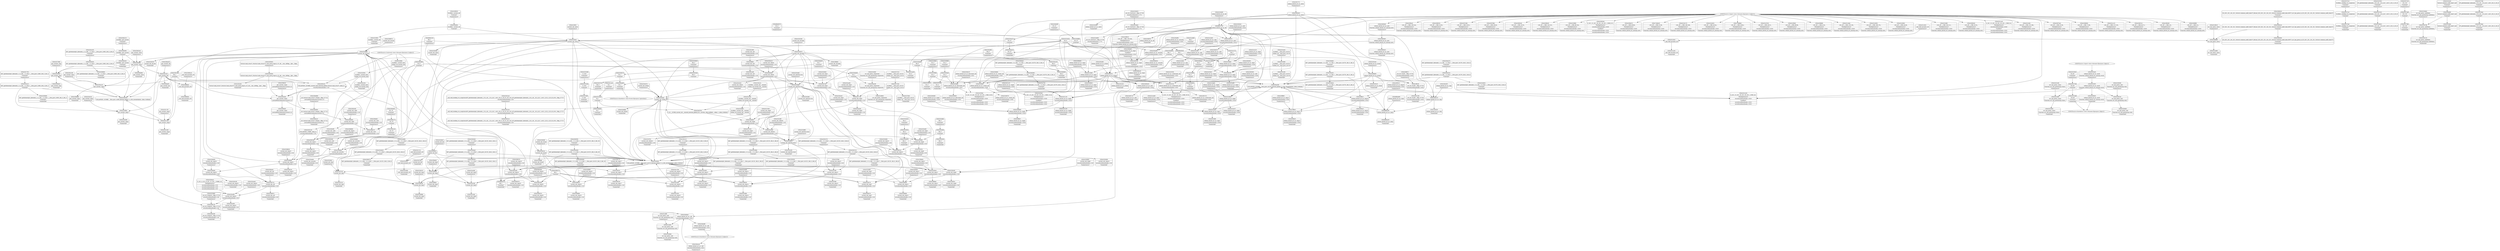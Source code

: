 digraph {
	CE0x5330b10 [shape=record,shape=Mrecord,label="{CE0x5330b10|get_current:_tmp|*SummSink*}"]
	CE0x5358b50 [shape=record,shape=Mrecord,label="{CE0x5358b50|current_sid:_tmp22|security/selinux/hooks.c,218|*SummSource*}"]
	CE0x5352510 [shape=record,shape=Mrecord,label="{CE0x5352510|current_sid:_tmp|*SummSink*}"]
	CE0x531ca30 [shape=record,shape=Mrecord,label="{CE0x531ca30|_call_void_mcount()_#3|*SummSink*}"]
	CE0x53126d0 [shape=record,shape=Mrecord,label="{CE0x53126d0|selinux_kernel_act_as:_tmp3|security/selinux/hooks.c,3520}"]
	CE0x534f6d0 [shape=record,shape=Mrecord,label="{CE0x534f6d0|current_sid:_tmp12|security/selinux/hooks.c,218|*SummSink*}"]
	CE0x53344a0 [shape=record,shape=Mrecord,label="{CE0x53344a0|current_sid:_if.then}"]
	CE0x536aef0 [shape=record,shape=Mrecord,label="{CE0x536aef0|get_current:_bb|*SummSink*}"]
	CE0x5333430 [shape=record,shape=Mrecord,label="{CE0x5333430|get_current:_tmp}"]
	CE0x531c8c0 [shape=record,shape=Mrecord,label="{CE0x531c8c0|_call_void_mcount()_#3}"]
	CE0x53352b0 [shape=record,shape=Mrecord,label="{CE0x53352b0|current_sid:_do.body|*SummSource*}"]
	CE0x5357510 [shape=record,shape=Mrecord,label="{CE0x5357510|GLOBAL:_lockdep_rcu_suspicious|*Constant*|*SummSource*}"]
	CE0x5302b30 [shape=record,shape=Mrecord,label="{CE0x5302b30|get_current:_tmp4|./arch/x86/include/asm/current.h,14}"]
	CE0x53000d0 [shape=record,shape=Mrecord,label="{CE0x53000d0|selinux_kernel_act_as:_tmp9|security/selinux/hooks.c,3529|*SummSource*}"]
	CE0x5300560 [shape=record,shape=Mrecord,label="{CE0x5300560|selinux_kernel_act_as:_sid2|security/selinux/hooks.c,3529|*SummSource*}"]
	CE0x53304e0 [shape=record,shape=Mrecord,label="{CE0x53304e0|i32_4|*Constant*}"]
	CE0x530fb20 [shape=record,shape=Mrecord,label="{CE0x530fb20|128:_i8*,_:_CRE_128,136_|*MultipleSource*|security/selinux/hooks.c,3520|Function::selinux_kernel_act_as&Arg::new::}"]
	CE0x532fb60 [shape=record,shape=Mrecord,label="{CE0x532fb60|selinux_kernel_act_as:_create_sid|security/selinux/hooks.c,3530}"]
	"CONST[source:0(mediator),value:2(dynamic)][purpose:{object}]"
	CE0x5363c80 [shape=record,shape=Mrecord,label="{CE0x5363c80|current_sid:_call4|security/selinux/hooks.c,218|*SummSource*}"]
	CE0x5325ae0 [shape=record,shape=Mrecord,label="{CE0x5325ae0|GLOBAL:___llvm_gcov_ctr276|Global_var:__llvm_gcov_ctr276|*SummSource*}"]
	CE0x532b430 [shape=record,shape=Mrecord,label="{CE0x532b430|i64*_getelementptr_inbounds_(_2_x_i64_,_2_x_i64_*___llvm_gcov_ctr98,_i64_0,_i64_0)|*Constant*}"]
	CE0x532acd0 [shape=record,shape=Mrecord,label="{CE0x532acd0|current_sid:_tmp5|security/selinux/hooks.c,218|*SummSource*}"]
	CE0x530d1f0 [shape=record,shape=Mrecord,label="{CE0x530d1f0|selinux_kernel_act_as:_tmp5|security/selinux/hooks.c,3528}"]
	CE0x52fe1c0 [shape=record,shape=Mrecord,label="{CE0x52fe1c0|i64*_getelementptr_inbounds_(_11_x_i64_,_11_x_i64_*___llvm_gcov_ctr125,_i64_0,_i64_9)|*Constant*|*SummSource*}"]
	CE0x5363400 [shape=record,shape=Mrecord,label="{CE0x5363400|current_sid:_tmp20|security/selinux/hooks.c,218|*SummSource*}"]
	CE0x5334da0 [shape=record,shape=Mrecord,label="{CE0x5334da0|current_sid:_security|security/selinux/hooks.c,218|*SummSource*}"]
	CE0x531aa50 [shape=record,shape=Mrecord,label="{CE0x531aa50|i32_0|*Constant*|*SummSink*}"]
	CE0x5330b80 [shape=record,shape=Mrecord,label="{CE0x5330b80|i64*_getelementptr_inbounds_(_2_x_i64_,_2_x_i64_*___llvm_gcov_ctr98,_i64_0,_i64_1)|*Constant*|*SummSink*}"]
	CE0x530a280 [shape=record,shape=Mrecord,label="{CE0x530a280|COLLAPSED:_GCMRE___llvm_gcov_ctr276_internal_global_5_x_i64_zeroinitializer:_elem_0:default:}"]
	CE0x5306ce0 [shape=record,shape=Mrecord,label="{CE0x5306ce0|current_sid:_tmp1}"]
	CE0x5330070 [shape=record,shape=Mrecord,label="{CE0x5330070|selinux_kernel_act_as:_create_sid|security/selinux/hooks.c,3530|*SummSink*}"]
	CE0x530e670 [shape=record,shape=Mrecord,label="{CE0x530e670|selinux_kernel_act_as:_call1|security/selinux/hooks.c,3524|*SummSink*}"]
	CE0x530ca10 [shape=record,shape=Mrecord,label="{CE0x530ca10|get_current:_tmp1}"]
	CE0x52f9d80 [shape=record,shape=Mrecord,label="{CE0x52f9d80|128:_i8*,_:_CRE_8,16_|*MultipleSource*|security/selinux/hooks.c,3520|Function::selinux_kernel_act_as&Arg::new::}"]
	CE0x53537e0 [shape=record,shape=Mrecord,label="{CE0x53537e0|current_sid:_tmp}"]
	CE0x532d6f0 [shape=record,shape=Mrecord,label="{CE0x532d6f0|current_sid:_land.lhs.true2|*SummSource*}"]
	CE0x532bdf0 [shape=record,shape=Mrecord,label="{CE0x532bdf0|GLOBAL:_current_sid.__warned|Global_var:current_sid.__warned|*SummSink*}"]
	CE0x531cda0 [shape=record,shape=Mrecord,label="{CE0x531cda0|128:_i8*,_:_CRE_120,128_|*MultipleSource*|security/selinux/hooks.c,3520|Function::selinux_kernel_act_as&Arg::new::}"]
	CE0x52f7ef0 [shape=record,shape=Mrecord,label="{CE0x52f7ef0|current_sid:_tmp13|security/selinux/hooks.c,218}"]
	CE0x5303e10 [shape=record,shape=Mrecord,label="{CE0x5303e10|current_sid:_tobool|security/selinux/hooks.c,218|*SummSource*}"]
	CE0x5323960 [shape=record,shape=Mrecord,label="{CE0x5323960|_ret_i32_%tmp24,_!dbg_!27742|security/selinux/hooks.c,220|*SummSource*}"]
	CE0x52ffbd0 [shape=record,shape=Mrecord,label="{CE0x52ffbd0|current_sid:_do.body|*SummSink*}"]
	CE0x5354620 [shape=record,shape=Mrecord,label="{CE0x5354620|current_sid:_bb}"]
	CE0x5326c60 [shape=record,shape=Mrecord,label="{CE0x5326c60|current_sid:_tmp6|security/selinux/hooks.c,218}"]
	CE0x5302210 [shape=record,shape=Mrecord,label="{CE0x5302210|i64*_getelementptr_inbounds_(_11_x_i64_,_11_x_i64_*___llvm_gcov_ctr125,_i64_0,_i64_6)|*Constant*}"]
	CE0x534d4b0 [shape=record,shape=Mrecord,label="{CE0x534d4b0|current_sid:_tmp8|security/selinux/hooks.c,218}"]
	CE0x530a920 [shape=record,shape=Mrecord,label="{CE0x530a920|i32_1|*Constant*|*SummSource*}"]
	CE0x532ebd0 [shape=record,shape=Mrecord,label="{CE0x532ebd0|current_sid:_do.end}"]
	CE0x530ef40 [shape=record,shape=Mrecord,label="{CE0x530ef40|GLOBAL:_current_sid|*Constant*}"]
	CE0x530bbd0 [shape=record,shape=Mrecord,label="{CE0x530bbd0|avc_has_perm:_entry}"]
	CE0x53019f0 [shape=record,shape=Mrecord,label="{CE0x53019f0|current_sid:_call|security/selinux/hooks.c,218|*SummSource*}"]
	CE0x530c180 [shape=record,shape=Mrecord,label="{CE0x530c180|get_current:_tmp1|*SummSource*}"]
	CE0x5334100 [shape=record,shape=Mrecord,label="{CE0x5334100|GLOBAL:_current_task|Global_var:current_task|*SummSink*}"]
	CE0x5364680 [shape=record,shape=Mrecord,label="{CE0x5364680|get_current:_entry|*SummSink*}"]
	CE0x530f470 [shape=record,shape=Mrecord,label="{CE0x530f470|current_sid:_tmp19|security/selinux/hooks.c,218|*SummSource*}"]
	CE0x53067a0 [shape=record,shape=Mrecord,label="{CE0x53067a0|selinux_kernel_act_as:_tmp2|*LoadInst*|security/selinux/hooks.c,3520}"]
	CE0x5354e40 [shape=record,shape=Mrecord,label="{CE0x5354e40|i64_4|*Constant*|*SummSink*}"]
	CE0x5306c70 [shape=record,shape=Mrecord,label="{CE0x5306c70|i64_1|*Constant*}"]
	CE0x531dab0 [shape=record,shape=Mrecord,label="{CE0x531dab0|selinux_kernel_act_as:_tmp6|security/selinux/hooks.c,3528|*SummSource*}"]
	CE0x531f400 [shape=record,shape=Mrecord,label="{CE0x531f400|avc_has_perm:_requested|Function::avc_has_perm&Arg::requested::|*SummSource*}"]
	CE0x531ec20 [shape=record,shape=Mrecord,label="{CE0x531ec20|selinux_kernel_act_as:_tmp4|security/selinux/hooks.c,3528|*SummSource*}"]
	CE0x532b540 [shape=record,shape=Mrecord,label="{CE0x532b540|i64*_getelementptr_inbounds_(_11_x_i64_,_11_x_i64_*___llvm_gcov_ctr125,_i64_0,_i64_1)|*Constant*|*SummSource*}"]
	CE0x53517b0 [shape=record,shape=Mrecord,label="{CE0x53517b0|current_sid:_tmp16|security/selinux/hooks.c,218|*SummSource*}"]
	CE0x531d300 [shape=record,shape=Mrecord,label="{CE0x531d300|128:_i8*,_:_CRE_168,176_|*MultipleSource*|security/selinux/hooks.c,3520|Function::selinux_kernel_act_as&Arg::new::}"]
	CE0x536ae30 [shape=record,shape=Mrecord,label="{CE0x536ae30|get_current:_bb|*SummSource*}"]
	CE0x531d5b0 [shape=record,shape=Mrecord,label="{CE0x531d5b0|128:_i8*,_:_CRE_44,48_|*MultipleSource*|security/selinux/hooks.c,3520|Function::selinux_kernel_act_as&Arg::new::}"]
	CE0x531faf0 [shape=record,shape=Mrecord,label="{CE0x531faf0|128:_i8*,_:_CRE_104,112_|*MultipleSource*|security/selinux/hooks.c,3520|Function::selinux_kernel_act_as&Arg::new::}"]
	CE0x532ddf0 [shape=record,shape=Mrecord,label="{CE0x532ddf0|current_sid:_tmp7|security/selinux/hooks.c,218|*SummSource*}"]
	CE0x531edc0 [shape=record,shape=Mrecord,label="{CE0x531edc0|selinux_kernel_act_as:_tmp7|security/selinux/hooks.c,3528}"]
	CE0x5350210 [shape=record,shape=Mrecord,label="{CE0x5350210|_call_void_lockdep_rcu_suspicious(i8*_getelementptr_inbounds_(_25_x_i8_,_25_x_i8_*_.str3,_i32_0,_i32_0),_i32_218,_i8*_getelementptr_inbounds_(_45_x_i8_,_45_x_i8_*_.str12,_i32_0,_i32_0))_#10,_!dbg_!27727|security/selinux/hooks.c,218|*SummSink*}"]
	CE0x5364c70 [shape=record,shape=Mrecord,label="{CE0x5364c70|i32_78|*Constant*}"]
	CE0x5364fe0 [shape=record,shape=Mrecord,label="{CE0x5364fe0|current_sid:_cred|security/selinux/hooks.c,218|*SummSource*}"]
	CE0x5327720 [shape=record,shape=Mrecord,label="{CE0x5327720|current_sid:_tmp5|security/selinux/hooks.c,218}"]
	CE0x53547d0 [shape=record,shape=Mrecord,label="{CE0x53547d0|current_sid:_bb|*SummSink*}"]
	CE0x530bc40 [shape=record,shape=Mrecord,label="{CE0x530bc40|selinux_kernel_act_as:_tmp2|*LoadInst*|security/selinux/hooks.c,3520|*SummSink*}"]
	CE0x5352a70 [shape=record,shape=Mrecord,label="{CE0x5352a70|i64*_getelementptr_inbounds_(_11_x_i64_,_11_x_i64_*___llvm_gcov_ctr125,_i64_0,_i64_8)|*Constant*|*SummSource*}"]
	CE0x5300450 [shape=record,shape=Mrecord,label="{CE0x5300450|selinux_kernel_act_as:_sid2|security/selinux/hooks.c,3529}"]
	CE0x53083e0 [shape=record,shape=Mrecord,label="{CE0x53083e0|128:_i8*,_:_CRE_20,24_|*MultipleSource*|security/selinux/hooks.c,3520|Function::selinux_kernel_act_as&Arg::new::}"]
	CE0x532f1b0 [shape=record,shape=Mrecord,label="{CE0x532f1b0|4:_i32,_12:_i32,_16:_i32,_20:_i32,_:_CME_12,16_|*MultipleSource*|security/selinux/hooks.c,3529|*LoadInst*|security/selinux/hooks.c,3520|security/selinux/hooks.c,3520}"]
	CE0x531e750 [shape=record,shape=Mrecord,label="{CE0x531e750|i64*_getelementptr_inbounds_(_5_x_i64_,_5_x_i64_*___llvm_gcov_ctr276,_i64_0,_i64_3)|*Constant*|*SummSink*}"]
	CE0x5327e50 [shape=record,shape=Mrecord,label="{CE0x5327e50|current_sid:_tmp8|security/selinux/hooks.c,218|*SummSink*}"]
	CE0x5359000 [shape=record,shape=Mrecord,label="{CE0x5359000|current_sid:_tmp23|security/selinux/hooks.c,218|*SummSource*}"]
	CE0x69bae30 [shape=record,shape=Mrecord,label="{CE0x69bae30|selinux_kernel_act_as:_tmp1|*SummSink*}"]
	CE0x532e080 [shape=record,shape=Mrecord,label="{CE0x532e080|get_current:_tmp2|*SummSink*}"]
	CE0x532b4a0 [shape=record,shape=Mrecord,label="{CE0x532b4a0|i64*_getelementptr_inbounds_(_11_x_i64_,_11_x_i64_*___llvm_gcov_ctr125,_i64_0,_i64_1)|*Constant*}"]
	CE0x5334a70 [shape=record,shape=Mrecord,label="{CE0x5334a70|i32_22|*Constant*}"]
	CE0x530b050 [shape=record,shape=Mrecord,label="{CE0x530b050|selinux_kernel_act_as:_security|security/selinux/hooks.c,3520|*SummSink*}"]
	CE0x5332df0 [shape=record,shape=Mrecord,label="{CE0x5332df0|current_sid:_tobool1|security/selinux/hooks.c,218|*SummSource*}"]
	CE0x52fea50 [shape=record,shape=Mrecord,label="{CE0x52fea50|i64*_getelementptr_inbounds_(_5_x_i64_,_5_x_i64_*___llvm_gcov_ctr276,_i64_0,_i64_4)|*Constant*}"]
	CE0x5316820 [shape=record,shape=Mrecord,label="{CE0x5316820|i8*_getelementptr_inbounds_(_45_x_i8_,_45_x_i8_*_.str12,_i32_0,_i32_0)|*Constant*|*SummSink*}"]
	CE0x53200a0 [shape=record,shape=Mrecord,label="{CE0x53200a0|current_sid:_entry|*SummSink*}"]
	CE0x5334570 [shape=record,shape=Mrecord,label="{CE0x5334570|current_sid:_if.then|*SummSource*}"]
	CE0x532f690 [shape=record,shape=Mrecord,label="{CE0x532f690|i32_3|*Constant*}"]
	CE0x530b130 [shape=record,shape=Mrecord,label="{CE0x530b130|_ret_i32_%tmp24,_!dbg_!27742|security/selinux/hooks.c,220}"]
	CE0x5301a90 [shape=record,shape=Mrecord,label="{CE0x5301a90|current_sid:_call|security/selinux/hooks.c,218|*SummSink*}"]
	CE0x5358c50 [shape=record,shape=Mrecord,label="{CE0x5358c50|current_sid:_tmp22|security/selinux/hooks.c,218|*SummSink*}"]
	CE0x5359870 [shape=record,shape=Mrecord,label="{CE0x5359870|current_sid:_sid|security/selinux/hooks.c,220|*SummSink*}"]
	CE0x52ff0c0 [shape=record,shape=Mrecord,label="{CE0x52ff0c0|selinux_kernel_act_as:_tmp10|security/selinux/hooks.c,3534}"]
	CE0x52f9430 [shape=record,shape=Mrecord,label="{CE0x52f9430|get_current:_tmp4|./arch/x86/include/asm/current.h,14|*SummSource*}"]
	CE0x53277f0 [shape=record,shape=Mrecord,label="{CE0x53277f0|i64*_getelementptr_inbounds_(_2_x_i64_,_2_x_i64_*___llvm_gcov_ctr98,_i64_0,_i64_1)|*Constant*|*SummSource*}"]
	CE0x530db90 [shape=record,shape=Mrecord,label="{CE0x530db90|selinux_kernel_act_as:_tmp9|security/selinux/hooks.c,3529}"]
	CE0x530f6f0 [shape=record,shape=Mrecord,label="{CE0x530f6f0|current_sid:_tmp18|security/selinux/hooks.c,218|*SummSource*}"]
	CE0x52fc770 [shape=record,shape=Mrecord,label="{CE0x52fc770|selinux_kernel_act_as:_entry|*SummSource*}"]
	CE0x530aa90 [shape=record,shape=Mrecord,label="{CE0x530aa90|i32_1|*Constant*|*SummSink*}"]
	CE0x5328470 [shape=record,shape=Mrecord,label="{CE0x5328470|current_sid:_tmp1|*SummSource*}"]
	CE0x531bf40 [shape=record,shape=Mrecord,label="{CE0x531bf40|selinux_kernel_act_as:_cmp|security/selinux/hooks.c,3528|*SummSink*}"]
	CE0x5357c30 [shape=record,shape=Mrecord,label="{CE0x5357c30|i32_218|*Constant*|*SummSource*}"]
	CE0x5355050 [shape=record,shape=Mrecord,label="{CE0x5355050|i64_5|*Constant*|*SummSink*}"]
	CE0x531b620 [shape=record,shape=Mrecord,label="{CE0x531b620|i64*_getelementptr_inbounds_(_5_x_i64_,_5_x_i64_*___llvm_gcov_ctr276,_i64_0,_i64_0)|*Constant*|*SummSink*}"]
	CE0x5325c90 [shape=record,shape=Mrecord,label="{CE0x5325c90|GLOBAL:___llvm_gcov_ctr276|Global_var:__llvm_gcov_ctr276|*SummSink*}"]
	CE0x531d9a0 [shape=record,shape=Mrecord,label="{CE0x531d9a0|selinux_kernel_act_as:_tmp6|security/selinux/hooks.c,3528}"]
	CE0x52ffc40 [shape=record,shape=Mrecord,label="{CE0x52ffc40|_ret_i32_%call1,_!dbg_!27735|security/selinux/hooks.c,3534}"]
	CE0x52f7f60 [shape=record,shape=Mrecord,label="{CE0x52f7f60|current_sid:_tmp13|security/selinux/hooks.c,218|*SummSource*}"]
	CE0x5329510 [shape=record,shape=Mrecord,label="{CE0x5329510|current_sid:_if.end}"]
	CE0x53273e0 [shape=record,shape=Mrecord,label="{CE0x53273e0|GLOBAL:___llvm_gcov_ctr125|Global_var:__llvm_gcov_ctr125}"]
	CE0x5330930 [shape=record,shape=Mrecord,label="{CE0x5330930|i32_5|*Constant*|*SummSink*}"]
	CE0x5326930 [shape=record,shape=Mrecord,label="{CE0x5326930|selinux_kernel_act_as:_tmp3|security/selinux/hooks.c,3520|*SummSink*}"]
	CE0x5329580 [shape=record,shape=Mrecord,label="{CE0x5329580|current_sid:_if.end|*SummSource*}"]
	CE0x5354920 [shape=record,shape=Mrecord,label="{CE0x5354920|i64*_getelementptr_inbounds_(_11_x_i64_,_11_x_i64_*___llvm_gcov_ctr125,_i64_0,_i64_0)|*Constant*}"]
	CE0x5331150 [shape=record,shape=Mrecord,label="{CE0x5331150|selinux_kernel_act_as:_tmp8|security/selinux/hooks.c,3529}"]
	CE0x5321ce0 [shape=record,shape=Mrecord,label="{CE0x5321ce0|4:_i32,_12:_i32,_16:_i32,_20:_i32,_:_CME_0,4_|*MultipleSource*|security/selinux/hooks.c,3529|*LoadInst*|security/selinux/hooks.c,3520|security/selinux/hooks.c,3520}"]
	CE0x53556d0 [shape=record,shape=Mrecord,label="{CE0x53556d0|current_sid:_tmp10|security/selinux/hooks.c,218|*SummSource*}"]
	CE0x52f8430 [shape=record,shape=Mrecord,label="{CE0x52f8430|current_sid:_tmp14|security/selinux/hooks.c,218}"]
	CE0x530ebe0 [shape=record,shape=Mrecord,label="{CE0x530ebe0|selinux_kernel_act_as:_call|security/selinux/hooks.c,3521}"]
	CE0x53279b0 [shape=record,shape=Mrecord,label="{CE0x53279b0|get_current:_tmp|*SummSource*}"]
	CE0x532b840 [shape=record,shape=Mrecord,label="{CE0x532b840|current_sid:_tmp2}"]
	CE0x531b0b0 [shape=record,shape=Mrecord,label="{CE0x531b0b0|avc_has_perm:_ssid|Function::avc_has_perm&Arg::ssid::|*SummSink*}"]
	CE0x5333fb0 [shape=record,shape=Mrecord,label="{CE0x5333fb0|GLOBAL:_current_task|Global_var:current_task|*SummSource*}"]
	CE0x530d390 [shape=record,shape=Mrecord,label="{CE0x530d390|i64*_getelementptr_inbounds_(_5_x_i64_,_5_x_i64_*___llvm_gcov_ctr276,_i64_0,_i64_3)|*Constant*}"]
	CE0x53337a0 [shape=record,shape=Mrecord,label="{CE0x53337a0|current_sid:_tmp4|security/selinux/hooks.c,218}"]
	CE0x5333540 [shape=record,shape=Mrecord,label="{CE0x5333540|i64_3|*Constant*}"]
	CE0x66e01c0 [shape=record,shape=Mrecord,label="{CE0x66e01c0|i64_1|*Constant*|*SummSink*}"]
	CE0x5355800 [shape=record,shape=Mrecord,label="{CE0x5355800|current_sid:_tmp10|security/selinux/hooks.c,218|*SummSink*}"]
	CE0x66e0150 [shape=record,shape=Mrecord,label="{CE0x66e0150|i64_1|*Constant*|*SummSource*}"]
	CE0x532a180 [shape=record,shape=Mrecord,label="{CE0x532a180|current_sid:_tmp3}"]
	CE0x5319610 [shape=record,shape=Mrecord,label="{CE0x5319610|avc_has_perm:_entry|*SummSource*}"]
	CE0x532c7c0 [shape=record,shape=Mrecord,label="{CE0x532c7c0|_call_void_mcount()_#3|*SummSource*}"]
	CE0x534d700 [shape=record,shape=Mrecord,label="{CE0x534d700|0:_i8,_:_GCMR_current_sid.__warned_internal_global_i8_0,_section_.data.unlikely_,_align_1:_elem_0:default:}"]
	CE0x530bf70 [shape=record,shape=Mrecord,label="{CE0x530bf70|selinux_kernel_act_as:_bb|*SummSink*}"]
	CE0x531aff0 [shape=record,shape=Mrecord,label="{CE0x531aff0|avc_has_perm:_ssid|Function::avc_has_perm&Arg::ssid::|*SummSource*}"]
	CE0x5364210 [shape=record,shape=Mrecord,label="{CE0x5364210|GLOBAL:_get_current|*Constant*|*SummSource*}"]
	CE0x5333db0 [shape=record,shape=Mrecord,label="{CE0x5333db0|current_sid:_land.lhs.true}"]
	CE0x52fe720 [shape=record,shape=Mrecord,label="{CE0x52fe720|selinux_kernel_act_as:_sockcreate_sid|security/selinux/hooks.c,3532|*SummSink*}"]
	CE0x535a7e0 [shape=record,shape=Mrecord,label="{CE0x535a7e0|get_current:_bb}"]
	CE0x5364ce0 [shape=record,shape=Mrecord,label="{CE0x5364ce0|i32_78|*Constant*|*SummSink*}"]
	CE0x5359710 [shape=record,shape=Mrecord,label="{CE0x5359710|current_sid:_sid|security/selinux/hooks.c,220}"]
	CE0x5332180 [shape=record,shape=Mrecord,label="{CE0x5332180|_ret_i32_%call1,_!dbg_!27735|security/selinux/hooks.c,3534|*SummSink*}"]
	CE0x5364860 [shape=record,shape=Mrecord,label="{CE0x5364860|_ret_%struct.task_struct*_%tmp4,_!dbg_!27714|./arch/x86/include/asm/current.h,14|*SummSource*}"]
	CE0x52ff430 [shape=record,shape=Mrecord,label="{CE0x52ff430|selinux_kernel_act_as:_tmp11|security/selinux/hooks.c,3534|*SummSink*}"]
	CE0x532c4e0 [shape=record,shape=Mrecord,label="{CE0x532c4e0|current_sid:_tmp3|*SummSink*}"]
	CE0x52f9800 [shape=record,shape=Mrecord,label="{CE0x52f9800|current_sid:_tmp11|security/selinux/hooks.c,218|*SummSource*}"]
	CE0x53511f0 [shape=record,shape=Mrecord,label="{CE0x53511f0|get_current:_tmp3|*SummSource*}"]
	CE0x5306570 [shape=record,shape=Mrecord,label="{CE0x5306570|i64*_getelementptr_inbounds_(_11_x_i64_,_11_x_i64_*___llvm_gcov_ctr125,_i64_0,_i64_0)|*Constant*|*SummSink*}"]
	CE0x53256c0 [shape=record,shape=Mrecord,label="{CE0x53256c0|selinux_kernel_act_as:_tmp4|security/selinux/hooks.c,3528|*SummSink*}"]
	CE0x5353850 [shape=record,shape=Mrecord,label="{CE0x5353850|COLLAPSED:_GCMRE___llvm_gcov_ctr125_internal_global_11_x_i64_zeroinitializer:_elem_0:default:}"]
	CE0x531e260 [shape=record,shape=Mrecord,label="{CE0x531e260|selinux_kernel_act_as:_cmp|security/selinux/hooks.c,3528}"]
	CE0x53512b0 [shape=record,shape=Mrecord,label="{CE0x53512b0|get_current:_tmp3|*SummSink*}"]
	CE0x5322920 [shape=record,shape=Mrecord,label="{CE0x5322920|i16_48|*Constant*|*SummSource*}"]
	CE0x5322c60 [shape=record,shape=Mrecord,label="{CE0x5322c60|avc_has_perm:_tclass|Function::avc_has_perm&Arg::tclass::|*SummSource*}"]
	CE0x532cf30 [shape=record,shape=Mrecord,label="{CE0x532cf30|GLOBAL:_current_sid.__warned|Global_var:current_sid.__warned}"]
	CE0x52f99a0 [shape=record,shape=Mrecord,label="{CE0x52f99a0|current_sid:_tmp11|security/selinux/hooks.c,218|*SummSink*}"]
	CE0x531f080 [shape=record,shape=Mrecord,label="{CE0x531f080|selinux_kernel_act_as:_tmp7|security/selinux/hooks.c,3528|*SummSink*}"]
	CE0x530d260 [shape=record,shape=Mrecord,label="{CE0x530d260|selinux_kernel_act_as:_tmp5|security/selinux/hooks.c,3528|*SummSource*}"]
	CE0x530ac90 [shape=record,shape=Mrecord,label="{CE0x530ac90|avc_has_perm:_requested|Function::avc_has_perm&Arg::requested::}"]
	CE0x5321e50 [shape=record,shape=Mrecord,label="{CE0x5321e50|4:_i32,_12:_i32,_16:_i32,_20:_i32,_:_CME_4,8_|*MultipleSource*|security/selinux/hooks.c,3529|*LoadInst*|security/selinux/hooks.c,3520|security/selinux/hooks.c,3520}"]
	CE0x52fdff0 [shape=record,shape=Mrecord,label="{CE0x52fdff0|i64*_getelementptr_inbounds_(_11_x_i64_,_11_x_i64_*___llvm_gcov_ctr125,_i64_0,_i64_9)|*Constant*}"]
	CE0x531bd00 [shape=record,shape=Mrecord,label="{CE0x531bd00|_ret_i32_%retval.0,_!dbg_!27728|security/selinux/avc.c,775|*SummSink*}"]
	CE0x5353f20 [shape=record,shape=Mrecord,label="{CE0x5353f20|i64_4|*Constant*}"]
	CE0x5330f50 [shape=record,shape=Mrecord,label="{CE0x5330f50|selinux_kernel_act_as:_keycreate_sid|security/selinux/hooks.c,3531|*SummSink*}"]
	CE0x5359800 [shape=record,shape=Mrecord,label="{CE0x5359800|i64*_getelementptr_inbounds_(_2_x_i64_,_2_x_i64_*___llvm_gcov_ctr98,_i64_0,_i64_0)|*Constant*|*SummSink*}"]
	CE0x530e280 [shape=record,shape=Mrecord,label="{CE0x530e280|_ret_i32_%tmp24,_!dbg_!27742|security/selinux/hooks.c,220|*SummSink*}"]
	CE0x5362a00 [shape=record,shape=Mrecord,label="{CE0x5362a00|current_sid:_tmp19|security/selinux/hooks.c,218}"]
	CE0x5306670 [shape=record,shape=Mrecord,label="{CE0x5306670|current_sid:_do.end|*SummSource*}"]
	CE0x5326300 [shape=record,shape=Mrecord,label="{CE0x5326300|avc_has_perm:_tsid|Function::avc_has_perm&Arg::tsid::|*SummSource*}"]
	CE0x5330660 [shape=record,shape=Mrecord,label="{CE0x5330660|i32_4|*Constant*|*SummSource*}"]
	CE0x5320310 [shape=record,shape=Mrecord,label="{CE0x5320310|selinux_kernel_act_as:_if.end|*SummSink*}"]
	CE0x531b5b0 [shape=record,shape=Mrecord,label="{CE0x531b5b0|selinux_kernel_act_as:_entry|*SummSink*}"]
	CE0x53167b0 [shape=record,shape=Mrecord,label="{CE0x53167b0|i8*_getelementptr_inbounds_(_45_x_i8_,_45_x_i8_*_.str12,_i32_0,_i32_0)|*Constant*|*SummSource*}"]
	"CONST[source:2(external),value:2(dynamic)][purpose:{subject}]"
	CE0x66e00e0 [shape=record,shape=Mrecord,label="{CE0x66e00e0|i64_1|*Constant*}"]
	CE0x5326230 [shape=record,shape=Mrecord,label="{CE0x5326230|avc_has_perm:_tsid|Function::avc_has_perm&Arg::tsid::}"]
	CE0x531b2f0 [shape=record,shape=Mrecord,label="{CE0x531b2f0|selinux_kernel_act_as:_secid|Function::selinux_kernel_act_as&Arg::secid::}"]
	CE0x5326050 [shape=record,shape=Mrecord,label="{CE0x5326050|selinux_kernel_act_as:_secid|Function::selinux_kernel_act_as&Arg::secid::|*SummSink*}"]
	"CONST[source:0(mediator),value:0(static)][purpose:{operation}]"
	CE0x530b2c0 [shape=record,shape=Mrecord,label="{CE0x530b2c0|i32_(i32,_i32,_i16,_i32,_%struct.common_audit_data*)*_bitcast_(i32_(i32,_i32,_i16,_i32,_%struct.common_audit_data.495*)*_avc_has_perm_to_i32_(i32,_i32,_i16,_i32,_%struct.common_audit_data*)*)|*Constant*}"]
	CE0x52f8ed0 [shape=record,shape=Mrecord,label="{CE0x52f8ed0|current_sid:_tmp2|*SummSource*}"]
	CE0x5332cb0 [shape=record,shape=Mrecord,label="{CE0x5332cb0|current_sid:_tobool1|security/selinux/hooks.c,218}"]
	CE0x52fc550 [shape=record,shape=Mrecord,label="{CE0x52fc550|selinux_kernel_act_as:_if.then|*SummSink*}"]
	CE0x530b3c0 [shape=record,shape=Mrecord,label="{CE0x530b3c0|i32_(i32,_i32,_i16,_i32,_%struct.common_audit_data*)*_bitcast_(i32_(i32,_i32,_i16,_i32,_%struct.common_audit_data.495*)*_avc_has_perm_to_i32_(i32,_i32,_i16,_i32,_%struct.common_audit_data*)*)|*Constant*|*SummSource*}"]
	CE0x531eed0 [shape=record,shape=Mrecord,label="{CE0x531eed0|selinux_kernel_act_as:_tmp7|security/selinux/hooks.c,3528|*SummSource*}"]
	CE0x535a4e0 [shape=record,shape=Mrecord,label="{CE0x535a4e0|current_sid:_tmp24|security/selinux/hooks.c,220|*SummSource*}"]
	CE0x530ae10 [shape=record,shape=Mrecord,label="{CE0x530ae10|i32_22|*Constant*|*SummSink*}"]
	CE0x530a2f0 [shape=record,shape=Mrecord,label="{CE0x530a2f0|selinux_kernel_act_as:_tmp|*SummSource*}"]
	CE0x5323450 [shape=record,shape=Mrecord,label="{CE0x5323450|i32_0|*Constant*}"]
	CE0x5366770 [shape=record,shape=Mrecord,label="{CE0x5366770|current_sid:_tmp21|security/selinux/hooks.c,218|*SummSink*}"]
	CE0x53546c0 [shape=record,shape=Mrecord,label="{CE0x53546c0|current_sid:_bb|*SummSource*}"]
	CE0x532f970 [shape=record,shape=Mrecord,label="{CE0x532f970|i32_3|*Constant*|*SummSink*}"]
	CE0x5364ee0 [shape=record,shape=Mrecord,label="{CE0x5364ee0|current_sid:_sid|security/selinux/hooks.c,220|*SummSource*}"]
	CE0x52f8f40 [shape=record,shape=Mrecord,label="{CE0x52f8f40|current_sid:_tmp2|*SummSink*}"]
	CE0x531cfe0 [shape=record,shape=Mrecord,label="{CE0x531cfe0|128:_i8*,_:_CRE_152,160_|*MultipleSource*|security/selinux/hooks.c,3520|Function::selinux_kernel_act_as&Arg::new::}"]
	CE0x69bad90 [shape=record,shape=Mrecord,label="{CE0x69bad90|selinux_kernel_act_as:_tmp1|*SummSource*}"]
	CE0x5303930 [shape=record,shape=Mrecord,label="{CE0x5303930|%struct.task_struct*_(%struct.task_struct**)*_asm_movq_%gs:$_1:P_,$0_,_r,im,_dirflag_,_fpsr_,_flags_}"]
	CE0x5334ba0 [shape=record,shape=Mrecord,label="{CE0x5334ba0|current_sid:_security|security/selinux/hooks.c,218}"]
	CE0x53075a0 [shape=record,shape=Mrecord,label="{CE0x53075a0|128:_i8*,_:_CRE_32,36_|*MultipleSource*|security/selinux/hooks.c,3520|Function::selinux_kernel_act_as&Arg::new::}"]
	"CONST[source:1(input),value:2(dynamic)][purpose:{object}]"
	CE0x53561c0 [shape=record,shape=Mrecord,label="{CE0x53561c0|current_sid:_tmp10|security/selinux/hooks.c,218}"]
	CE0x52f8fb0 [shape=record,shape=Mrecord,label="{CE0x52f8fb0|current_sid:_call|security/selinux/hooks.c,218}"]
	CE0x5351920 [shape=record,shape=Mrecord,label="{CE0x5351920|current_sid:_tmp16|security/selinux/hooks.c,218|*SummSink*}"]
	CE0x52ffd70 [shape=record,shape=Mrecord,label="{CE0x52ffd70|_ret_i32_%call1,_!dbg_!27735|security/selinux/hooks.c,3534|*SummSource*}"]
	CE0x530af80 [shape=record,shape=Mrecord,label="{CE0x530af80|selinux_kernel_act_as:_security|security/selinux/hooks.c,3520|*SummSource*}"]
	CE0x53259d0 [shape=record,shape=Mrecord,label="{CE0x53259d0|GLOBAL:___llvm_gcov_ctr276|Global_var:__llvm_gcov_ctr276}"]
	CE0x5326f10 [shape=record,shape=Mrecord,label="{CE0x5326f10|current_sid:_tmp6|security/selinux/hooks.c,218|*SummSink*}"]
	CE0x5325380 [shape=record,shape=Mrecord,label="{CE0x5325380|i1_true|*Constant*|*SummSource*}"]
	CE0x5351cd0 [shape=record,shape=Mrecord,label="{CE0x5351cd0|i8_1|*Constant*|*SummSource*}"]
	CE0x5333840 [shape=record,shape=Mrecord,label="{CE0x5333840|current_sid:_tmp4|security/selinux/hooks.c,218|*SummSource*}"]
	CE0x5334970 [shape=record,shape=Mrecord,label="{CE0x5334970|current_sid:_do.body}"]
	CE0x703dcf0 [shape=record,shape=Mrecord,label="{CE0x703dcf0|selinux_kernel_act_as:_tmp|*SummSink*}"]
	CE0x530df90 [shape=record,shape=Mrecord,label="{CE0x530df90|i32_22|*Constant*}"]
	CE0x5334680 [shape=record,shape=Mrecord,label="{CE0x5334680|current_sid:_if.then|*SummSink*}"]
	"CONST[source:1(input),value:2(dynamic)][purpose:{subject}]"
	CE0x5325ee0 [shape=record,shape=Mrecord,label="{CE0x5325ee0|selinux_kernel_act_as:_secid|Function::selinux_kernel_act_as&Arg::secid::|*SummSource*}"]
	CE0x531e9f0 [shape=record,shape=Mrecord,label="{CE0x531e9f0|i64_2|*Constant*|*SummSink*}"]
	CE0x5309950 [shape=record,shape=Mrecord,label="{CE0x5309950|128:_i8*,_:_CRE_72,80_|*MultipleSource*|security/selinux/hooks.c,3520|Function::selinux_kernel_act_as&Arg::new::}"]
	CE0x5301b50 [shape=record,shape=Mrecord,label="{CE0x5301b50|current_sid:_tobool|security/selinux/hooks.c,218|*SummSink*}"]
	CE0x53187d0 [shape=record,shape=Mrecord,label="{CE0x53187d0|selinux_kernel_act_as:_sockcreate_sid|security/selinux/hooks.c,3532|*SummSource*}"]
	CE0x532d620 [shape=record,shape=Mrecord,label="{CE0x532d620|current_sid:_land.lhs.true2}"]
	CE0x530f9a0 [shape=record,shape=Mrecord,label="{CE0x530f9a0|i32_5|*Constant*|*SummSource*}"]
	CE0x5354990 [shape=record,shape=Mrecord,label="{CE0x5354990|i64*_getelementptr_inbounds_(_11_x_i64_,_11_x_i64_*___llvm_gcov_ctr125,_i64_0,_i64_0)|*Constant*|*SummSource*}"]
	CE0x5318490 [shape=record,shape=Mrecord,label="{CE0x5318490|i32_5|*Constant*}"]
	CE0x5389ba0 [shape=record,shape=Mrecord,label="{CE0x5389ba0|_call_void_mcount()_#3}"]
	CE0x530d0d0 [shape=record,shape=Mrecord,label="{CE0x530d0d0|i64_0|*Constant*|*SummSink*}"]
	CE0x5323fa0 [shape=record,shape=Mrecord,label="{CE0x5323fa0|%struct.common_audit_data*_null|*Constant*|*SummSink*}"]
	CE0x5306b00 [shape=record,shape=Mrecord,label="{CE0x5306b00|selinux_kernel_act_as:_if.end}"]
	CE0x53227b0 [shape=record,shape=Mrecord,label="{CE0x53227b0|i16_48|*Constant*}"]
	CE0x5359ca0 [shape=record,shape=Mrecord,label="{CE0x5359ca0|0:_i32,_4:_i32,_8:_i32,_12:_i32,_:_CMRE_4,8_|*MultipleSource*|security/selinux/hooks.c,218|security/selinux/hooks.c,218|security/selinux/hooks.c,220}"]
	CE0x530cb20 [shape=record,shape=Mrecord,label="{CE0x530cb20|selinux_kernel_act_as:_entry}"]
	CE0x531add0 [shape=record,shape=Mrecord,label="{CE0x531add0|avc_has_perm:_entry|*SummSink*}"]
	CE0x532bcc0 [shape=record,shape=Mrecord,label="{CE0x532bcc0|GLOBAL:_current_sid.__warned|Global_var:current_sid.__warned|*SummSource*}"]
	CE0x52ff6a0 [shape=record,shape=Mrecord,label="{CE0x52ff6a0|selinux_kernel_act_as:_tmp11|security/selinux/hooks.c,3534}"]
	CE0x5364490 [shape=record,shape=Mrecord,label="{CE0x5364490|get_current:_entry}"]
	CE0x5303af0 [shape=record,shape=Mrecord,label="{CE0x5303af0|%struct.task_struct*_(%struct.task_struct**)*_asm_movq_%gs:$_1:P_,$0_,_r,im,_dirflag_,_fpsr_,_flags_|*SummSink*}"]
	CE0x535a3f0 [shape=record,shape=Mrecord,label="{CE0x535a3f0|current_sid:_tmp24|security/selinux/hooks.c,220}"]
	CE0x5300710 [shape=record,shape=Mrecord,label="{CE0x5300710|selinux_kernel_act_as:_sid2|security/selinux/hooks.c,3529|*SummSink*}"]
	CE0x5363260 [shape=record,shape=Mrecord,label="{CE0x5363260|current_sid:_tmp20|security/selinux/hooks.c,218}"]
	CE0x5366680 [shape=record,shape=Mrecord,label="{CE0x5366680|current_sid:_tmp21|security/selinux/hooks.c,218|*SummSource*}"]
	CE0x52f8260 [shape=record,shape=Mrecord,label="{CE0x52f8260|i64*_getelementptr_inbounds_(_11_x_i64_,_11_x_i64_*___llvm_gcov_ctr125,_i64_0,_i64_8)|*Constant*|*SummSink*}"]
	CE0x531cc10 [shape=record,shape=Mrecord,label="{CE0x531cc10|128:_i8*,_:_CRE_112,120_|*MultipleSource*|security/selinux/hooks.c,3520|Function::selinux_kernel_act_as&Arg::new::}"]
	CE0x53097c0 [shape=record,shape=Mrecord,label="{CE0x53097c0|128:_i8*,_:_CRE_64,72_|*MultipleSource*|security/selinux/hooks.c,3520|Function::selinux_kernel_act_as&Arg::new::}"]
	CE0x530aeb0 [shape=record,shape=Mrecord,label="{CE0x530aeb0|selinux_kernel_act_as:_security|security/selinux/hooks.c,3520}"]
	CE0x5303d40 [shape=record,shape=Mrecord,label="{CE0x5303d40|current_sid:_tobool|security/selinux/hooks.c,218}"]
	CE0x530b8b0 [shape=record,shape=Mrecord,label="{CE0x530b8b0|get_current:_tmp1|*SummSink*}"]
	CE0x52f94d0 [shape=record,shape=Mrecord,label="{CE0x52f94d0|get_current:_tmp4|./arch/x86/include/asm/current.h,14|*SummSink*}"]
	CE0x52f9c80 [shape=record,shape=Mrecord,label="{CE0x52f9c80|128:_i8*,_:_CRE_4,8_|*MultipleSource*|security/selinux/hooks.c,3520|Function::selinux_kernel_act_as&Arg::new::}"]
	CE0x53559c0 [shape=record,shape=Mrecord,label="{CE0x53559c0|current_sid:_tmp11|security/selinux/hooks.c,218}"]
	CE0x5334e90 [shape=record,shape=Mrecord,label="{CE0x5334e90|current_sid:_security|security/selinux/hooks.c,218|*SummSink*}"]
	CE0x531c9c0 [shape=record,shape=Mrecord,label="{CE0x531c9c0|_call_void_mcount()_#3|*SummSource*}"]
	CE0x53575a0 [shape=record,shape=Mrecord,label="{CE0x53575a0|GLOBAL:_lockdep_rcu_suspicious|*Constant*|*SummSink*}"]
	CE0x52fe350 [shape=record,shape=Mrecord,label="{CE0x52fe350|i64*_getelementptr_inbounds_(_11_x_i64_,_11_x_i64_*___llvm_gcov_ctr125,_i64_0,_i64_9)|*Constant*|*SummSink*}"]
	CE0x5359570 [shape=record,shape=Mrecord,label="{CE0x5359570|i32_1|*Constant*}"]
	CE0x53039c0 [shape=record,shape=Mrecord,label="{CE0x53039c0|%struct.task_struct*_(%struct.task_struct**)*_asm_movq_%gs:$_1:P_,$0_,_r,im,_dirflag_,_fpsr_,_flags_|*SummSource*}"]
	CE0x52fe3c0 [shape=record,shape=Mrecord,label="{CE0x52fe3c0|current_sid:_tmp17|security/selinux/hooks.c,218}"]
	CE0x53069f0 [shape=record,shape=Mrecord,label="{CE0x53069f0|128:_i8*,_:_CRE_0,4_|*MultipleSource*|security/selinux/hooks.c,3520|Function::selinux_kernel_act_as&Arg::new::}"]
	CE0x53591d0 [shape=record,shape=Mrecord,label="{CE0x53591d0|current_sid:_tmp23|security/selinux/hooks.c,218|*SummSink*}"]
	CE0x532f140 [shape=record,shape=Mrecord,label="{CE0x532f140|i32_4|*Constant*|*SummSink*}"]
	CE0x530fca0 [shape=record,shape=Mrecord,label="{CE0x530fca0|128:_i8*,_:_CRE_136,144_|*MultipleSource*|security/selinux/hooks.c,3520|Function::selinux_kernel_act_as&Arg::new::}"]
	CE0x6812750 [shape=record,shape=Mrecord,label="{CE0x6812750|selinux_kernel_act_as:_bb}"]
	CE0x531b480 [shape=record,shape=Mrecord,label="{CE0x531b480|selinux_kernel_act_as:_bb|*SummSource*}"]
	CE0x5327d50 [shape=record,shape=Mrecord,label="{CE0x5327d50|current_sid:_tmp8|security/selinux/hooks.c,218|*SummSource*}"]
	CE0x5324120 [shape=record,shape=Mrecord,label="{CE0x5324120|avc_has_perm:_auditdata|Function::avc_has_perm&Arg::auditdata::|*SummSink*}"]
	CE0x53095d0 [shape=record,shape=Mrecord,label="{CE0x53095d0|selinux_kernel_act_as:_new|Function::selinux_kernel_act_as&Arg::new::|*SummSource*}"]
	CE0x531fd50 [shape=record,shape=Mrecord,label="{CE0x531fd50|GLOBAL:_current_sid|*Constant*|*SummSink*}"]
	CE0x530f050 [shape=record,shape=Mrecord,label="{CE0x530f050|GLOBAL:_current_sid|*Constant*|*SummSource*}"]
	CE0x530a210 [shape=record,shape=Mrecord,label="{CE0x530a210|selinux_kernel_act_as:_tmp}"]
	CE0x5326570 [shape=record,shape=Mrecord,label="{CE0x5326570|selinux_kernel_act_as:_call1|security/selinux/hooks.c,3524}"]
	CE0x530f860 [shape=record,shape=Mrecord,label="{CE0x530f860|current_sid:_tmp18|security/selinux/hooks.c,218|*SummSink*}"]
	CE0x5319800 [shape=record,shape=Mrecord,label="{CE0x5319800|avc_has_perm:_requested|Function::avc_has_perm&Arg::requested::|*SummSink*}"]
	CE0x5362d00 [shape=record,shape=Mrecord,label="{CE0x5362d00|i64*_getelementptr_inbounds_(_11_x_i64_,_11_x_i64_*___llvm_gcov_ctr125,_i64_0,_i64_10)|*Constant*}"]
	CE0x530a470 [shape=record,shape=Mrecord,label="{CE0x530a470|i64*_getelementptr_inbounds_(_5_x_i64_,_5_x_i64_*___llvm_gcov_ctr276,_i64_0,_i64_0)|*Constant*|*SummSource*}"]
	CE0x5352e70 [shape=record,shape=Mrecord,label="{CE0x5352e70|current_sid:_tmp15|security/selinux/hooks.c,218|*SummSource*}"]
	CE0x5308520 [shape=record,shape=Mrecord,label="{CE0x5308520|128:_i8*,_:_CRE_24,28_|*MultipleSource*|security/selinux/hooks.c,3520|Function::selinux_kernel_act_as&Arg::new::}"]
	CE0x5352ee0 [shape=record,shape=Mrecord,label="{CE0x5352ee0|current_sid:_tmp15|security/selinux/hooks.c,218|*SummSink*}"]
	CE0x5302db0 [shape=record,shape=Mrecord,label="{CE0x5302db0|i32_0|*Constant*}"]
	CE0x530f610 [shape=record,shape=Mrecord,label="{CE0x530f610|current_sid:_tmp18|security/selinux/hooks.c,218}"]
	CE0x53643e0 [shape=record,shape=Mrecord,label="{CE0x53643e0|GLOBAL:_get_current|*Constant*|*SummSink*}"]
	CE0x5317fb0 [shape=record,shape=Mrecord,label="{CE0x5317fb0|i32_218|*Constant*|*SummSink*}"]
	CE0x5322bf0 [shape=record,shape=Mrecord,label="{CE0x5322bf0|avc_has_perm:_tclass|Function::avc_has_perm&Arg::tclass::}"]
	CE0x5318730 [shape=record,shape=Mrecord,label="{CE0x5318730|selinux_kernel_act_as:_sockcreate_sid|security/selinux/hooks.c,3532}"]
	CE0x5333f40 [shape=record,shape=Mrecord,label="{CE0x5333f40|GLOBAL:_current_task|Global_var:current_task}"]
	CE0x5358e80 [shape=record,shape=Mrecord,label="{CE0x5358e80|current_sid:_tmp23|security/selinux/hooks.c,218}"]
	CE0x530edf0 [shape=record,shape=Mrecord,label="{CE0x530edf0|selinux_kernel_act_as:_call|security/selinux/hooks.c,3521|*SummSink*}"]
	CE0x5364e70 [shape=record,shape=Mrecord,label="{CE0x5364e70|current_sid:_cred|security/selinux/hooks.c,218}"]
	CE0x52ff860 [shape=record,shape=Mrecord,label="{CE0x52ff860|selinux_kernel_act_as:_tmp11|security/selinux/hooks.c,3534|*SummSource*}"]
	CE0x532dc70 [shape=record,shape=Mrecord,label="{CE0x532dc70|current_sid:_tmp7|security/selinux/hooks.c,218}"]
	CE0x5307490 [shape=record,shape=Mrecord,label="{CE0x5307490|128:_i8*,_:_CRE_28,32_|*MultipleSource*|security/selinux/hooks.c,3520|Function::selinux_kernel_act_as&Arg::new::}"]
	CE0x53529b0 [shape=record,shape=Mrecord,label="{CE0x53529b0|i64*_getelementptr_inbounds_(_11_x_i64_,_11_x_i64_*___llvm_gcov_ctr125,_i64_0,_i64_8)|*Constant*}"]
	CE0x535a100 [shape=record,shape=Mrecord,label="{CE0x535a100|i64*_getelementptr_inbounds_(_2_x_i64_,_2_x_i64_*___llvm_gcov_ctr98,_i64_0,_i64_0)|*Constant*|*SummSource*}"]
	CE0x5364a10 [shape=record,shape=Mrecord,label="{CE0x5364a10|_ret_%struct.task_struct*_%tmp4,_!dbg_!27714|./arch/x86/include/asm/current.h,14|*SummSink*}"]
	CE0x69bac90 [shape=record,shape=Mrecord,label="{CE0x69bac90|selinux_kernel_act_as:_tmp1}"]
	CE0x532cd00 [shape=record,shape=Mrecord,label="{CE0x532cd00|i64*_getelementptr_inbounds_(_11_x_i64_,_11_x_i64_*___llvm_gcov_ctr125,_i64_0,_i64_6)|*Constant*|*SummSink*}"]
	CE0x5324fd0 [shape=record,shape=Mrecord,label="{CE0x5324fd0|current_sid:_tmp14|security/selinux/hooks.c,218|*SummSink*}"]
	CE0x532e010 [shape=record,shape=Mrecord,label="{CE0x532e010|get_current:_tmp2|*SummSource*}"]
	CE0x531ebb0 [shape=record,shape=Mrecord,label="{CE0x531ebb0|selinux_kernel_act_as:_tmp4|security/selinux/hooks.c,3528}"]
	CE0x53309a0 [shape=record,shape=Mrecord,label="{CE0x53309a0|selinux_kernel_act_as:_keycreate_sid|security/selinux/hooks.c,3531}"]
	CE0x5328690 [shape=record,shape=Mrecord,label="{CE0x5328690|current_sid:_tmp1|*SummSink*}"]
	CE0x5363df0 [shape=record,shape=Mrecord,label="{CE0x5363df0|current_sid:_call4|security/selinux/hooks.c,218|*SummSink*}"]
	CE0x52fff20 [shape=record,shape=Mrecord,label="{CE0x52fff20|selinux_kernel_act_as:_tmp9|security/selinux/hooks.c,3529|*SummSink*}"]
	CE0x530eca0 [shape=record,shape=Mrecord,label="{CE0x530eca0|selinux_kernel_act_as:_call|security/selinux/hooks.c,3521|*SummSource*}"]
	CE0x53186c0 [shape=record,shape=Mrecord,label="{CE0x53186c0|i64*_getelementptr_inbounds_(_5_x_i64_,_5_x_i64_*___llvm_gcov_ctr276,_i64_0,_i64_4)|*Constant*|*SummSink*}"]
	CE0x5327510 [shape=record,shape=Mrecord,label="{CE0x5327510|GLOBAL:___llvm_gcov_ctr125|Global_var:__llvm_gcov_ctr125|*SummSource*}"]
	CE0x530c010 [shape=record,shape=Mrecord,label="{CE0x530c010|i64*_getelementptr_inbounds_(_5_x_i64_,_5_x_i64_*___llvm_gcov_ctr276,_i64_0,_i64_0)|*Constant*}"]
	CE0x5354f40 [shape=record,shape=Mrecord,label="{CE0x5354f40|i64_5|*Constant*}"]
	CE0x532f3b0 [shape=record,shape=Mrecord,label="{CE0x532f3b0|4:_i32,_12:_i32,_16:_i32,_20:_i32,_:_CME_16,20_|*MultipleSource*|security/selinux/hooks.c,3529|*LoadInst*|security/selinux/hooks.c,3520|security/selinux/hooks.c,3520}"]
	CE0x5355e80 [shape=record,shape=Mrecord,label="{CE0x5355e80|current_sid:_tmp9|security/selinux/hooks.c,218|*SummSource*}"]
	CE0x5354050 [shape=record,shape=Mrecord,label="{CE0x5354050|i64_4|*Constant*|*SummSource*}"]
	CE0x530ce50 [shape=record,shape=Mrecord,label="{CE0x530ce50|i64_0|*Constant*}"]
	CE0x5332f20 [shape=record,shape=Mrecord,label="{CE0x5332f20|current_sid:_tobool1|security/selinux/hooks.c,218|*SummSink*}"]
	CE0x53076b0 [shape=record,shape=Mrecord,label="{CE0x53076b0|128:_i8*,_:_CRE_36,40_|*MultipleSource*|security/selinux/hooks.c,3520|Function::selinux_kernel_act_as&Arg::new::}"]
	CE0x532d520 [shape=record,shape=Mrecord,label="{CE0x532d520|current_sid:_do.end|*SummSink*}"]
	CE0x532a390 [shape=record,shape=Mrecord,label="{CE0x532a390|current_sid:_tmp3|*SummSource*}"]
	CE0x52ff130 [shape=record,shape=Mrecord,label="{CE0x52ff130|selinux_kernel_act_as:_tmp10|security/selinux/hooks.c,3534|*SummSource*}"]
	CE0x5357a90 [shape=record,shape=Mrecord,label="{CE0x5357a90|i32_218|*Constant*}"]
	CE0x531e7c0 [shape=record,shape=Mrecord,label="{CE0x531e7c0|i64_2|*Constant*}"]
	CE0x532f800 [shape=record,shape=Mrecord,label="{CE0x532f800|i32_3|*Constant*|*SummSource*}"]
	CE0x531bb20 [shape=record,shape=Mrecord,label="{CE0x531bb20|_ret_i32_%retval.0,_!dbg_!27728|security/selinux/avc.c,775|*SummSource*}"]
	CE0x53040e0 [shape=record,shape=Mrecord,label="{CE0x53040e0|i64_2|*Constant*}"]
	CE0x5364d50 [shape=record,shape=Mrecord,label="{CE0x5364d50|i32_78|*Constant*|*SummSource*}"]
	CE0x530d4a0 [shape=record,shape=Mrecord,label="{CE0x530d4a0|i64*_getelementptr_inbounds_(_5_x_i64_,_5_x_i64_*___llvm_gcov_ctr276,_i64_0,_i64_3)|*Constant*|*SummSource*}"]
	CE0x5309430 [shape=record,shape=Mrecord,label="{CE0x5309430|selinux_kernel_act_as:_new|Function::selinux_kernel_act_as&Arg::new::|*SummSink*}"]
	CE0x532ecc0 [shape=record,shape=Mrecord,label="{CE0x532ecc0|i64*_getelementptr_inbounds_(_2_x_i64_,_2_x_i64_*___llvm_gcov_ctr98,_i64_0,_i64_1)|*Constant*}"]
	CE0x5389ca0 [shape=record,shape=Mrecord,label="{CE0x5389ca0|_call_void_mcount()_#3|*SummSource*}"]
	CE0x5308240 [shape=record,shape=Mrecord,label="{CE0x5308240|128:_i8*,_:_CRE_16,20_|*MultipleSource*|security/selinux/hooks.c,3520|Function::selinux_kernel_act_as&Arg::new::}"]
	CE0x53550f0 [shape=record,shape=Mrecord,label="{CE0x53550f0|current_sid:_tmp9|security/selinux/hooks.c,218}"]
	CE0x5324eb0 [shape=record,shape=Mrecord,label="{CE0x5324eb0|current_sid:_tmp14|security/selinux/hooks.c,218|*SummSource*}"]
	CE0x5328c40 [shape=record,shape=Mrecord,label="{CE0x5328c40|current_sid:_tmp4|security/selinux/hooks.c,218|*SummSink*}"]
	CE0x53265e0 [shape=record,shape=Mrecord,label="{CE0x53265e0|selinux_kernel_act_as:_call1|security/selinux/hooks.c,3524|*SummSource*}"]
	CE0x532c6c0 [shape=record,shape=Mrecord,label="{CE0x532c6c0|_call_void_mcount()_#3}"]
	CE0x530abf0 [shape=record,shape=Mrecord,label="{CE0x530abf0|%struct.common_audit_data*_null|*Constant*}"]
	CE0x531fea0 [shape=record,shape=Mrecord,label="{CE0x531fea0|current_sid:_entry}"]
	CE0x5365540 [shape=record,shape=Mrecord,label="{CE0x5365540|current_sid:_tmp21|security/selinux/hooks.c,218}"]
	CE0x5354fb0 [shape=record,shape=Mrecord,label="{CE0x5354fb0|i64_5|*Constant*|*SummSource*}"]
	CE0x53572c0 [shape=record,shape=Mrecord,label="{CE0x53572c0|GLOBAL:_lockdep_rcu_suspicious|*Constant*}"]
	CE0x5363870 [shape=record,shape=Mrecord,label="{CE0x5363870|current_sid:_tmp20|security/selinux/hooks.c,218|*SummSink*}"]
	CE0x530cf60 [shape=record,shape=Mrecord,label="{CE0x530cf60|i64_0|*Constant*|*SummSource*}"]
	CE0x5389d40 [shape=record,shape=Mrecord,label="{CE0x5389d40|_call_void_mcount()_#3|*SummSink*}"]
	CE0x530fe30 [shape=record,shape=Mrecord,label="{CE0x530fe30|128:_i8*,_:_CRE_144,152_|*MultipleSource*|security/selinux/hooks.c,3520|Function::selinux_kernel_act_as&Arg::new::}"]
	CE0x5334390 [shape=record,shape=Mrecord,label="{CE0x5334390|current_sid:_land.lhs.true|*SummSink*}"]
	CE0x534f400 [shape=record,shape=Mrecord,label="{CE0x534f400|current_sid:_tmp12|security/selinux/hooks.c,218}"]
	CE0x5323e50 [shape=record,shape=Mrecord,label="{CE0x5323e50|%struct.common_audit_data*_null|*Constant*|*SummSource*}"]
	CE0x531ffc0 [shape=record,shape=Mrecord,label="{CE0x531ffc0|current_sid:_entry|*SummSource*}"]
	CE0x53589e0 [shape=record,shape=Mrecord,label="{CE0x53589e0|current_sid:_tmp22|security/selinux/hooks.c,218}"]
	CE0x531f9d0 [shape=record,shape=Mrecord,label="{CE0x531f9d0|128:_i8*,_:_CRE_96,104_|*MultipleSource*|security/selinux/hooks.c,3520|Function::selinux_kernel_act_as&Arg::new::}"]
	CE0x52febb0 [shape=record,shape=Mrecord,label="{CE0x52febb0|i64*_getelementptr_inbounds_(_5_x_i64_,_5_x_i64_*___llvm_gcov_ctr276,_i64_0,_i64_4)|*Constant*|*SummSource*}"]
	CE0x535a5d0 [shape=record,shape=Mrecord,label="{CE0x535a5d0|current_sid:_tmp24|security/selinux/hooks.c,220|*SummSink*}"]
	CE0x53003e0 [shape=record,shape=Mrecord,label="{CE0x53003e0|4:_i32,_12:_i32,_16:_i32,_20:_i32,_:_CME_8,12_|*MultipleSource*|security/selinux/hooks.c,3529|*LoadInst*|security/selinux/hooks.c,3520|security/selinux/hooks.c,3520}"]
	CE0x532ae40 [shape=record,shape=Mrecord,label="{CE0x532ae40|current_sid:_tmp5|security/selinux/hooks.c,218|*SummSink*}"]
	CE0x5323ad0 [shape=record,shape=Mrecord,label="{CE0x5323ad0|selinux_kernel_act_as:_tmp5|security/selinux/hooks.c,3528|*SummSink*}"]
	CE0x531af50 [shape=record,shape=Mrecord,label="{CE0x531af50|avc_has_perm:_ssid|Function::avc_has_perm&Arg::ssid::}"]
	CE0x5326480 [shape=record,shape=Mrecord,label="{CE0x5326480|avc_has_perm:_tsid|Function::avc_has_perm&Arg::tsid::|*SummSink*}"]
	CE0x5309a70 [shape=record,shape=Mrecord,label="{CE0x5309a70|128:_i8*,_:_CRE_80,88_|*MultipleSource*|security/selinux/hooks.c,3520|Function::selinux_kernel_act_as&Arg::new::}"]
	CE0x5335130 [shape=record,shape=Mrecord,label="{CE0x5335130|COLLAPSED:_CMRE:_elem_0::|security/selinux/hooks.c,218}"]
	CE0x5316740 [shape=record,shape=Mrecord,label="{CE0x5316740|i8*_getelementptr_inbounds_(_45_x_i8_,_45_x_i8_*_.str12,_i32_0,_i32_0)|*Constant*}"]
	CE0x5363070 [shape=record,shape=Mrecord,label="{CE0x5363070|current_sid:_tmp19|security/selinux/hooks.c,218|*SummSink*}"]
	CE0x530a840 [shape=record,shape=Mrecord,label="{CE0x530a840|i32_1|*Constant*}"]
	CE0x5357790 [shape=record,shape=Mrecord,label="{CE0x5357790|i8*_getelementptr_inbounds_(_25_x_i8_,_25_x_i8_*_.str3,_i32_0,_i32_0)|*Constant*|*SummSource*}"]
	CE0x5333e80 [shape=record,shape=Mrecord,label="{CE0x5333e80|current_sid:_land.lhs.true|*SummSource*}"]
	"CONST[source:0(mediator),value:2(dynamic)][purpose:{subject}]"
	CE0x53645a0 [shape=record,shape=Mrecord,label="{CE0x53645a0|get_current:_entry|*SummSource*}"]
	CE0x71bda20 [shape=record,shape=Mrecord,label="{CE0x71bda20|128:_i8*,_:_CRE_52,56_|*MultipleSource*|security/selinux/hooks.c,3520|Function::selinux_kernel_act_as&Arg::new::}"]
	CE0x5333620 [shape=record,shape=Mrecord,label="{CE0x5333620|i64_3|*Constant*|*SummSource*}"]
	CE0x530bde0 [shape=record,shape=Mrecord,label="{CE0x530bde0|selinux_kernel_act_as:_tmp3|security/selinux/hooks.c,3520|*SummSource*}"]
	CE0x53538c0 [shape=record,shape=Mrecord,label="{CE0x53538c0|current_sid:_tmp|*SummSource*}"]
	CE0x53578a0 [shape=record,shape=Mrecord,label="{CE0x53578a0|i8*_getelementptr_inbounds_(_25_x_i8_,_25_x_i8_*_.str3,_i32_0,_i32_0)|*Constant*|*SummSink*}"]
	CE0x531b7d0 [shape=record,shape=Mrecord,label="{CE0x531b7d0|avc_has_perm:_auditdata|Function::avc_has_perm&Arg::auditdata::}"]
	CE0x5331230 [shape=record,shape=Mrecord,label="{CE0x5331230|selinux_kernel_act_as:_tmp8|security/selinux/hooks.c,3529|*SummSink*}"]
	CE0x52f7fd0 [shape=record,shape=Mrecord,label="{CE0x52f7fd0|current_sid:_tmp13|security/selinux/hooks.c,218|*SummSink*}"]
	CE0x5322d00 [shape=record,shape=Mrecord,label="{CE0x5322d00|avc_has_perm:_tclass|Function::avc_has_perm&Arg::tclass::|*SummSink*}"]
	CE0x5333730 [shape=record,shape=Mrecord,label="{CE0x5333730|i64_3|*Constant*|*SummSink*}"]
	CE0x532dfa0 [shape=record,shape=Mrecord,label="{CE0x532dfa0|get_current:_tmp2}"]
	CE0x5309560 [shape=record,shape=Mrecord,label="{CE0x5309560|selinux_kernel_act_as:_new|Function::selinux_kernel_act_as&Arg::new::}"]
	CE0x5352e00 [shape=record,shape=Mrecord,label="{CE0x5352e00|current_sid:_tmp15|security/selinux/hooks.c,218}"]
	CE0x530b580 [shape=record,shape=Mrecord,label="{CE0x530b580|i32_(i32,_i32,_i16,_i32,_%struct.common_audit_data*)*_bitcast_(i32_(i32,_i32,_i16,_i32,_%struct.common_audit_data.495*)*_avc_has_perm_to_i32_(i32,_i32,_i16,_i32,_%struct.common_audit_data*)*)|*Constant*|*SummSink*}"]
	CE0x534f560 [shape=record,shape=Mrecord,label="{CE0x534f560|current_sid:_tmp12|security/selinux/hooks.c,218|*SummSource*}"]
	CE0x5306c00 [shape=record,shape=Mrecord,label="{CE0x5306c00|i64*_getelementptr_inbounds_(_11_x_i64_,_11_x_i64_*___llvm_gcov_ctr125,_i64_0,_i64_1)|*Constant*|*SummSink*}"]
	CE0x5364090 [shape=record,shape=Mrecord,label="{CE0x5364090|GLOBAL:_get_current|*Constant*}"]
	CE0x5330e30 [shape=record,shape=Mrecord,label="{CE0x5330e30|COLLAPSED:_GCMRE___llvm_gcov_ctr98_internal_global_2_x_i64_zeroinitializer:_elem_0:default:}"]
	CE0x531dc20 [shape=record,shape=Mrecord,label="{CE0x531dc20|selinux_kernel_act_as:_tmp6|security/selinux/hooks.c,3528|*SummSink*}"]
	CE0x5325200 [shape=record,shape=Mrecord,label="{CE0x5325200|i1_true|*Constant*}"]
	CE0x5328ed0 [shape=record,shape=Mrecord,label="{CE0x5328ed0|i64_0|*Constant*}"]
	CE0x5362f50 [shape=record,shape=Mrecord,label="{CE0x5362f50|i64*_getelementptr_inbounds_(_11_x_i64_,_11_x_i64_*___llvm_gcov_ctr125,_i64_0,_i64_10)|*Constant*|*SummSource*}"]
	CE0x5350130 [shape=record,shape=Mrecord,label="{CE0x5350130|_call_void_lockdep_rcu_suspicious(i8*_getelementptr_inbounds_(_25_x_i8_,_25_x_i8_*_.str3,_i32_0,_i32_0),_i32_218,_i8*_getelementptr_inbounds_(_45_x_i8_,_45_x_i8_*_.str12,_i32_0,_i32_0))_#10,_!dbg_!27727|security/selinux/hooks.c,218}"]
	CE0x5326de0 [shape=record,shape=Mrecord,label="{CE0x5326de0|current_sid:_tmp6|security/selinux/hooks.c,218|*SummSource*}"]
	CE0x5333cf0 [shape=record,shape=Mrecord,label="{CE0x5333cf0|current_sid:_land.lhs.true2|*SummSink*}"]
	CE0x531d170 [shape=record,shape=Mrecord,label="{CE0x531d170|128:_i8*,_:_CRE_160,168_|*MultipleSource*|security/selinux/hooks.c,3520|Function::selinux_kernel_act_as&Arg::new::}"]
	CE0x531d420 [shape=record,shape=Mrecord,label="{CE0x531d420|128:_i8*,_:_CRE_40,44_|*MultipleSource*|security/selinux/hooks.c,3520|Function::selinux_kernel_act_as&Arg::new::}"]
	CE0x530c6b0 [shape=record,shape=Mrecord,label="{CE0x530c6b0|selinux_kernel_act_as:_if.then|*SummSource*}"]
	CE0x53501a0 [shape=record,shape=Mrecord,label="{CE0x53501a0|_call_void_lockdep_rcu_suspicious(i8*_getelementptr_inbounds_(_25_x_i8_,_25_x_i8_*_.str3,_i32_0,_i32_0),_i32_218,_i8*_getelementptr_inbounds_(_45_x_i8_,_45_x_i8_*_.str12,_i32_0,_i32_0))_#10,_!dbg_!27727|security/selinux/hooks.c,218|*SummSource*}"]
	CE0x71bdbb0 [shape=record,shape=Mrecord,label="{CE0x71bdbb0|128:_i8*,_:_CRE_56,64_|*MultipleSource*|security/selinux/hooks.c,3520|Function::selinux_kernel_act_as&Arg::new::}"]
	CE0x52ff1a0 [shape=record,shape=Mrecord,label="{CE0x52ff1a0|selinux_kernel_act_as:_tmp10|security/selinux/hooks.c,3534|*SummSink*}"]
	CE0x530f1e0 [shape=record,shape=Mrecord,label="{CE0x530f1e0|current_sid:_tmp17|security/selinux/hooks.c,218|*SummSink*}"]
	CE0x530c910 [shape=record,shape=Mrecord,label="{CE0x530c910|selinux_kernel_act_as:_if.then}"]
	CE0x5322a90 [shape=record,shape=Mrecord,label="{CE0x5322a90|i16_48|*Constant*|*SummSink*}"]
	CE0x5355f20 [shape=record,shape=Mrecord,label="{CE0x5355f20|current_sid:_tmp9|security/selinux/hooks.c,218|*SummSink*}"]
	CE0x530f170 [shape=record,shape=Mrecord,label="{CE0x530f170|current_sid:_tmp17|security/selinux/hooks.c,218|*SummSource*}"]
	CE0x5323de0 [shape=record,shape=Mrecord,label="{CE0x5323de0|_ret_i32_%retval.0,_!dbg_!27728|security/selinux/avc.c,775}"]
	CE0x5327640 [shape=record,shape=Mrecord,label="{CE0x5327640|GLOBAL:___llvm_gcov_ctr125|Global_var:__llvm_gcov_ctr125|*SummSink*}"]
	CE0x534fe80 [shape=record,shape=Mrecord,label="{CE0x534fe80|i8_1|*Constant*|*SummSink*}"]
	CE0x531d740 [shape=record,shape=Mrecord,label="{CE0x531d740|128:_i8*,_:_CRE_48,52_|*MultipleSource*|security/selinux/hooks.c,3520|Function::selinux_kernel_act_as&Arg::new::}"]
	CE0x5330a70 [shape=record,shape=Mrecord,label="{CE0x5330a70|selinux_kernel_act_as:_keycreate_sid|security/selinux/hooks.c,3531|*SummSource*}"]
	CE0x5351630 [shape=record,shape=Mrecord,label="{CE0x5351630|current_sid:_tmp16|security/selinux/hooks.c,218}"]
	CE0x53202a0 [shape=record,shape=Mrecord,label="{CE0x53202a0|selinux_kernel_act_as:_if.end|*SummSource*}"]
	CE0x531e8d0 [shape=record,shape=Mrecord,label="{CE0x531e8d0|i64_2|*Constant*|*SummSource*}"]
	CE0x531e400 [shape=record,shape=Mrecord,label="{CE0x531e400|selinux_kernel_act_as:_cmp|security/selinux/hooks.c,3528|*SummSource*}"]
	CE0x53576a0 [shape=record,shape=Mrecord,label="{CE0x53576a0|i8*_getelementptr_inbounds_(_25_x_i8_,_25_x_i8_*_.str3,_i32_0,_i32_0)|*Constant*}"]
	CE0x53311c0 [shape=record,shape=Mrecord,label="{CE0x53311c0|selinux_kernel_act_as:_tmp8|security/selinux/hooks.c,3529|*SummSource*}"]
	CE0x5332490 [shape=record,shape=Mrecord,label="{CE0x5332490|_call_void_mcount()_#3|*SummSink*}"]
	CE0x5363000 [shape=record,shape=Mrecord,label="{CE0x5363000|i64*_getelementptr_inbounds_(_11_x_i64_,_11_x_i64_*___llvm_gcov_ctr125,_i64_0,_i64_10)|*Constant*|*SummSink*}"]
	CE0x5351150 [shape=record,shape=Mrecord,label="{CE0x5351150|get_current:_tmp3}"]
	CE0x532f520 [shape=record,shape=Mrecord,label="{CE0x532f520|4:_i32,_12:_i32,_16:_i32,_20:_i32,_:_CME_20,24_|*MultipleSource*|security/selinux/hooks.c,3529|*LoadInst*|security/selinux/hooks.c,3520|security/selinux/hooks.c,3520}"]
	CE0x5329690 [shape=record,shape=Mrecord,label="{CE0x5329690|current_sid:_if.end|*SummSink*}"]
	CE0x5304070 [shape=record,shape=Mrecord,label="{CE0x5304070|current_sid:_tmp7|security/selinux/hooks.c,218|*SummSink*}"]
	CE0x5302370 [shape=record,shape=Mrecord,label="{CE0x5302370|i64*_getelementptr_inbounds_(_11_x_i64_,_11_x_i64_*___llvm_gcov_ctr125,_i64_0,_i64_6)|*Constant*|*SummSource*}"]
	CE0x5363b00 [shape=record,shape=Mrecord,label="{CE0x5363b00|current_sid:_call4|security/selinux/hooks.c,218}"]
	CE0x532fbd0 [shape=record,shape=Mrecord,label="{CE0x532fbd0|selinux_kernel_act_as:_create_sid|security/selinux/hooks.c,3530|*SummSource*}"]
	CE0x53653c0 [shape=record,shape=Mrecord,label="{CE0x53653c0|COLLAPSED:_GCMRE_current_task_external_global_%struct.task_struct*:_elem_0::|security/selinux/hooks.c,218}"]
	CE0x531f840 [shape=record,shape=Mrecord,label="{CE0x531f840|128:_i8*,_:_CRE_88,89_|*MultipleSource*|security/selinux/hooks.c,3520|Function::selinux_kernel_act_as&Arg::new::}"]
	CE0x53254f0 [shape=record,shape=Mrecord,label="{CE0x53254f0|i1_true|*Constant*|*SummSink*}"]
	CE0x5351b50 [shape=record,shape=Mrecord,label="{CE0x5351b50|i8_1|*Constant*}"]
	CE0x66e0070 [shape=record,shape=Mrecord,label="{CE0x66e0070|i32_0|*Constant*|*SummSource*}"]
	CE0x5364900 [shape=record,shape=Mrecord,label="{CE0x5364900|_ret_%struct.task_struct*_%tmp4,_!dbg_!27714|./arch/x86/include/asm/current.h,14}"]
	CE0x531b8e0 [shape=record,shape=Mrecord,label="{CE0x531b8e0|avc_has_perm:_auditdata|Function::avc_has_perm&Arg::auditdata::|*SummSource*}"]
	CE0x5365080 [shape=record,shape=Mrecord,label="{CE0x5365080|current_sid:_cred|security/selinux/hooks.c,218|*SummSink*}"]
	CE0x530e0f0 [shape=record,shape=Mrecord,label="{CE0x530e0f0|i32_22|*Constant*|*SummSource*}"]
	CE0x530c5a0 [shape=record,shape=Mrecord,label="{CE0x530c5a0|i64_1|*Constant*}"]
	CE0x530bab0 [shape=record,shape=Mrecord,label="{CE0x530bab0|selinux_kernel_act_as:_tmp2|*LoadInst*|security/selinux/hooks.c,3520|*SummSource*}"]
	CE0x530e0f0 -> CE0x530df90
	CE0x53279b0 -> CE0x5333430
	CE0x5333430 -> CE0x5330b10
	CE0x530c910 -> CE0x530db90
	CE0x5306b00 -> CE0x52ff6a0
	CE0x53537e0 -> CE0x5306ce0
	CE0x5333db0 -> CE0x5353850
	CE0x53344a0 -> CE0x5334680
	CE0x52ff0c0 -> CE0x52ff6a0
	CE0x5325200 -> CE0x53254f0
	CE0x53529b0 -> CE0x5352e00
	CE0x530b2c0 -> CE0x530bbd0
	CE0x5327720 -> CE0x5326c60
	CE0x5328ed0 -> CE0x5327720
	CE0x5300560 -> CE0x5300450
	CE0x532e010 -> CE0x532dfa0
	CE0x532a180 -> CE0x532c4e0
	CE0x5333db0 -> CE0x534d4b0
	CE0x53259d0 -> CE0x5325c90
	CE0x69bac90 -> CE0x69bae30
	CE0x5354620 -> CE0x5353850
	CE0x5353f20 -> CE0x53550f0
	CE0x530c910 -> CE0x5321e50
	CE0x531e7c0 -> CE0x531e9f0
	CE0x52ff860 -> CE0x52ff6a0
	CE0x53529b0 -> CE0x5353850
	CE0x532ddf0 -> CE0x532dc70
	CE0x532ecc0 -> CE0x5330b80
	CE0x5334a70 -> CE0x530ae10
	CE0x531eed0 -> CE0x531edc0
	CE0x5353850 -> CE0x5352e00
	CE0x535a4e0 -> CE0x535a3f0
	CE0x5334570 -> CE0x53344a0
	CE0x530f6f0 -> CE0x530f610
	CE0x530df90 -> CE0x530aeb0
	CE0x5364900 -> CE0x5363b00
	CE0x5354620 -> CE0x532c6c0
	CE0x531aff0 -> CE0x531af50
	CE0x532ebd0 -> CE0x532d520
	"CONST[source:1(input),value:2(dynamic)][purpose:{subject}]" -> CE0x5308240
	CE0x52f8fb0 -> CE0x5301a90
	CE0x530a840 -> CE0x530ac90
	CE0x53227b0 -> CE0x5322bf0
	CE0x530aeb0 -> CE0x530b050
	CE0x5302db0 -> CE0x5364e70
	CE0x530cb20 -> CE0x6812750
	CE0x5306ce0 -> CE0x5353850
	CE0x53167b0 -> CE0x5316740
	CE0x5357510 -> CE0x53572c0
	CE0x5353850 -> CE0x53537e0
	"CONST[source:1(input),value:2(dynamic)][purpose:{subject}]" -> CE0x53083e0
	CE0x530d390 -> CE0x5331150
	CE0x5334970 -> CE0x5327720
	"CONST[source:1(input),value:2(dynamic)][purpose:{subject}]" -> CE0x532f520
	CE0x5326c60 -> CE0x532dc70
	CE0x5302db0 -> CE0x5303d40
	"CONST[source:1(input),value:2(dynamic)][purpose:{subject}]" -> CE0x530fb20
	CE0x5363b00 -> CE0x5364e70
	CE0x5352e70 -> CE0x5352e00
	CE0x531e400 -> CE0x531e260
	CE0x5354620 -> CE0x532b840
	CE0x5325200 -> CE0x53344a0
	CE0x531e7c0 -> CE0x531ebb0
	CE0x53352b0 -> CE0x5334970
	CE0x530bbd0 -> CE0x531add0
	CE0x532ebd0 -> CE0x53589e0
	CE0x5353850 -> CE0x5362a00
	CE0x530abf0 -> CE0x531b7d0
	"CONST[source:1(input),value:2(dynamic)][purpose:{subject}]" -> CE0x530fca0
	CE0x53039c0 -> CE0x5303930
	CE0x530df90 -> CE0x530ae10
	CE0x5363c80 -> CE0x5363b00
	CE0x5306b00 -> CE0x52ffc40
	CE0x5363260 -> CE0x5353850
	CE0x5334ba0 -> CE0x5334e90
	CE0x531b8e0 -> CE0x531b7d0
	CE0x66e00e0 -> CE0x530db90
	CE0x530aeb0 -> CE0x53067a0
	CE0x530c910 -> CE0x5300450
	CE0x532c6c0 -> CE0x5332490
	CE0x530ca10 -> CE0x5330e30
	CE0x5318490 -> CE0x5330930
	CE0x5330660 -> CE0x53304e0
	CE0x53538c0 -> CE0x53537e0
	"CONST[source:1(input),value:2(dynamic)][purpose:{subject}]" -> CE0x531d170
	CE0x530d4a0 -> CE0x530d390
	CE0x5333540 -> CE0x53337a0
	CE0x5333f40 -> CE0x5302b30
	CE0x530cb20 -> CE0x530a210
	CE0x5335130 -> CE0x53589e0
	CE0x532b430 -> CE0x5359800
	CE0x530ef40 -> CE0x531fea0
	CE0x531af50 -> CE0x531b0b0
	CE0x530a210 -> CE0x703dcf0
	CE0x5334970 -> CE0x532d620
	CE0x5306c70 -> CE0x532dc70
	"CONST[source:1(input),value:2(dynamic)][purpose:{subject}]" -> CE0x53075a0
	CE0x5366680 -> CE0x5365540
	CE0x531b480 -> CE0x6812750
	CE0x5353850 -> CE0x5326c60
	CE0x5354f40 -> CE0x5355050
	CE0x5364fe0 -> CE0x5364e70
	CE0x5329510 -> CE0x530f610
	CE0x5364490 -> CE0x5330e30
	CE0x531bb20 -> CE0x5323de0
	"CONST[source:1(input),value:2(dynamic)][purpose:{subject}]" -> CE0x531f840
	CE0x5329510 -> CE0x5329690
	CE0x532b840 -> CE0x52f8f40
	CE0x530c5a0 -> CE0x530ca10
	CE0x531fea0 -> CE0x53344a0
	CE0x530b130 -> CE0x530ebe0
	CE0x534d700 -> CE0x534d4b0
	CE0x532d620 -> CE0x52f7ef0
	CE0x530a840 -> CE0x5300450
	CE0x5306c70 -> CE0x52f8430
	CE0x5316740 -> CE0x5316820
	CE0x5323960 -> CE0x530b130
	CE0x53304e0 -> CE0x532f140
	CE0x6812750 -> CE0x530bbd0
	"CONST[source:1(input),value:2(dynamic)][purpose:{subject}]" -> CE0x530fe30
	CE0x531fea0 -> CE0x5334970
	"CONST[source:1(input),value:2(dynamic)][purpose:{subject}]" -> CE0x531d420
	CE0x6812750 -> CE0x531fea0
	"CONST[source:1(input),value:2(dynamic)][purpose:{subject}]" -> CE0x532f1b0
	CE0x5364c70 -> CE0x5364e70
	CE0x5353850 -> CE0x52fe3c0
	CE0x53227b0 -> CE0x5322a90
	CE0x5333f40 -> CE0x5334100
	CE0x5332cb0 -> CE0x5332f20
	CE0x6812750 -> CE0x530d1f0
	CE0x532d620 -> CE0x5333cf0
	CE0x5326570 -> CE0x530e670
	CE0x5330e30 -> CE0x5333430
	CE0x5323de0 -> CE0x5326570
	CE0x53309a0 -> CE0x5330f50
	CE0x535a100 -> CE0x532b430
	CE0x53273e0 -> CE0x53561c0
	CE0x530c180 -> CE0x530ca10
	CE0x5363b00 -> CE0x5363df0
	CE0x69bad90 -> CE0x69bac90
	CE0x5333620 -> CE0x5333540
	CE0x5358e80 -> CE0x5359710
	CE0x532b430 -> CE0x5333430
	CE0x532a180 -> CE0x5353850
	CE0x52febb0 -> CE0x52fea50
	CE0x53040e0 -> CE0x531e9f0
	CE0x52fea50 -> CE0x53186c0
	CE0x53561c0 -> CE0x53559c0
	CE0x5333840 -> CE0x53337a0
	CE0x53344a0 -> CE0x5351630
	CE0x5302370 -> CE0x5302210
	CE0x5334970 -> CE0x532dc70
	CE0x5326230 -> CE0x5326480
	CE0x52ff0c0 -> CE0x52ff1a0
	CE0x66e0070 -> CE0x5323450
	CE0x531edc0 -> CE0x531f080
	CE0x66e0070 -> CE0x5302db0
	CE0x530cf60 -> CE0x5328ed0
	CE0x536ae30 -> CE0x535a7e0
	CE0x5303d40 -> CE0x53344a0
	CE0x532d620 -> CE0x53344a0
	CE0x5303d40 -> CE0x532d620
	CE0x5333fb0 -> CE0x5333f40
	CE0x5332cb0 -> CE0x53344a0
	CE0x531c8c0 -> CE0x531ca30
	CE0x535a7e0 -> CE0x5330e30
	CE0x5309560 -> CE0x5309430
	"CONST[source:1(input),value:2(dynamic)][purpose:{object}]" -> CE0x5325ee0
	CE0x5303e10 -> CE0x5303d40
	CE0x532ebd0 -> CE0x5365540
	CE0x532ebd0 -> CE0x5359710
	CE0x5364090 -> CE0x53643e0
	CE0x530c6b0 -> CE0x530c910
	CE0x5323450 -> CE0x532f3b0
	CE0x534f400 -> CE0x534f6d0
	CE0x6812750 -> CE0x530a280
	CE0x52ff6a0 -> CE0x52ff430
	CE0x53126d0 -> CE0x5326930
	CE0x532ecc0 -> CE0x532dfa0
	CE0x532c7c0 -> CE0x532c6c0
	CE0x5306b00 -> CE0x530a280
	CE0x5302db0 -> CE0x531aa50
	CE0x530b2c0 -> CE0x530b580
	CE0x52fe3c0 -> CE0x530f1e0
	CE0x5334a70 -> CE0x5334ba0
	CE0x535a7e0 -> CE0x5351150
	CE0x5359570 -> CE0x5359710
	CE0x531c9c0 -> CE0x531c8c0
	CE0x52fdff0 -> CE0x52fe3c0
	CE0x532b540 -> CE0x532b4a0
	CE0x5327510 -> CE0x53273e0
	CE0x531fea0 -> CE0x532ebd0
	CE0x5302210 -> CE0x52f7ef0
	CE0x530ac90 -> CE0x5319800
	CE0x530cb20 -> CE0x530c910
	CE0x5323450 -> CE0x531aa50
	CE0x5309560 -> CE0x530aeb0
	CE0x5364860 -> CE0x5364900
	CE0x53344a0 -> CE0x534d700
	CE0x531dab0 -> CE0x531d9a0
	CE0x530fb20 -> CE0x53067a0
	CE0x52ff130 -> CE0x52ff0c0
	CE0x53040e0 -> CE0x53337a0
	CE0x530a280 -> CE0x531d9a0
	CE0x530db90 -> CE0x52fff20
	CE0x5326de0 -> CE0x5326c60
	CE0x5334ba0 -> CE0x53589e0
	CE0x53095d0 -> CE0x5309560
	CE0x5359710 -> CE0x535a3f0
	CE0x53265e0 -> CE0x5326570
	CE0x6812750 -> CE0x531ebb0
	"CONST[source:1(input),value:2(dynamic)][purpose:{subject}]" -> CE0x53097c0
	CE0x66e00e0 -> CE0x69bac90
	CE0x530c910 -> CE0x5318730
	CE0x532ebd0 -> CE0x5358e80
	CE0x530ef40 -> CE0x531fd50
	"CONST[source:0(mediator),value:2(dynamic)][purpose:{subject}]" -> CE0x530eca0
	CE0x5351cd0 -> CE0x5351b50
	CE0x531e260 -> CE0x531bf40
	CE0x53559c0 -> CE0x52f99a0
	CE0x53126d0 -> CE0x5318730
	CE0x5355e80 -> CE0x53550f0
	CE0x5306c70 -> CE0x534f400
	CE0x530c910 -> CE0x5331150
	CE0x531b2f0 -> CE0x5326050
	CE0x530d1f0 -> CE0x531d9a0
	CE0x6812750 -> CE0x530bf70
	CE0x532b840 -> CE0x532a180
	CE0x530ce50 -> CE0x530d0d0
	CE0x6812750 -> CE0x530aeb0
	CE0x530a280 -> CE0x52ff0c0
	CE0x535a7e0 -> CE0x53653c0
	CE0x52fc770 -> CE0x530cb20
	CE0x530a2f0 -> CE0x530a210
	CE0x5333540 -> CE0x5333730
	CE0x5351630 -> CE0x5351920
	CE0x53126d0 -> CE0x53309a0
	CE0x5363260 -> CE0x5363870
	CE0x5323450 -> CE0x5318730
	CE0x53537e0 -> CE0x5352510
	CE0x530cf60 -> CE0x530ce50
	CE0x5364090 -> CE0x5364490
	CE0x52f9800 -> CE0x53559c0
	CE0x5357790 -> CE0x53576a0
	CE0x5323450 -> CE0x530aeb0
	CE0x5353850 -> CE0x52f7ef0
	CE0x5306b00 -> CE0x5320310
	CE0x532ebd0 -> CE0x5362a00
	CE0x532d6f0 -> CE0x532d620
	CE0x534d4b0 -> CE0x5332cb0
	CE0x5354920 -> CE0x5353850
	CE0x532cf30 -> CE0x534d4b0
	"CONST[source:1(input),value:2(dynamic)][purpose:{subject}]" -> CE0x531cfe0
	CE0x531f400 -> CE0x530ac90
	CE0x530d390 -> CE0x531e750
	"CONST[source:1(input),value:2(dynamic)][purpose:{subject}]" -> CE0x531d300
	CE0x5325380 -> CE0x5325200
	CE0x5389ca0 -> CE0x5389ba0
	CE0x531ec20 -> CE0x531ebb0
	CE0x530d390 -> CE0x530a280
	CE0x532dc70 -> CE0x5304070
	CE0x53277f0 -> CE0x532ecc0
	CE0x53126d0 -> CE0x532fb60
	CE0x531e8d0 -> CE0x531e7c0
	CE0x5364490 -> CE0x530ca10
	CE0x53344a0 -> CE0x5352e00
	CE0x5323450 -> CE0x532fb60
	CE0x5362d00 -> CE0x5353850
	"CONST[source:1(input),value:2(dynamic)][purpose:{subject}]" -> CE0x532f3b0
	CE0x53344a0 -> CE0x5350130
	CE0x5358e80 -> CE0x53591d0
	CE0x5329510 -> CE0x52fe3c0
	CE0x5352e00 -> CE0x5352ee0
	CE0x530f610 -> CE0x530f860
	CE0x535a3f0 -> CE0x530b130
	CE0x530e0f0 -> CE0x5334a70
	CE0x5352e00 -> CE0x5351630
	CE0x5362a00 -> CE0x5363260
	CE0x5333f40 -> CE0x53653c0
	CE0x5323450 -> CE0x5300450
	CE0x5334970 -> CE0x5353850
	CE0x532b4a0 -> CE0x5306c00
	"CONST[source:2(external),value:2(dynamic)][purpose:{subject}]" -> CE0x53653c0
	CE0x5306c70 -> CE0x530f610
	CE0x53501a0 -> CE0x5350130
	CE0x5351b50 -> CE0x534fe80
	CE0x5326570 -> CE0x52ffc40
	CE0x5325ae0 -> CE0x53259d0
	CE0x5359000 -> CE0x5358e80
	CE0x5302db0 -> CE0x5359710
	CE0x5353850 -> CE0x53559c0
	CE0x531ffc0 -> CE0x531fea0
	CE0x6812750 -> CE0x530ebe0
	CE0x535a7e0 -> CE0x5364900
	CE0x5364c70 -> CE0x5364ce0
	CE0x5306c70 -> CE0x5351630
	CE0x53511f0 -> CE0x5351150
	CE0x532dfa0 -> CE0x5351150
	CE0x66e00e0 -> CE0x531ebb0
	CE0x5353f20 -> CE0x5354e40
	CE0x5333e80 -> CE0x5333db0
	CE0x530c5a0 -> CE0x5351150
	CE0x5323de0 -> CE0x531bd00
	CE0x532cf30 -> CE0x534d700
	CE0x5327720 -> CE0x5353850
	CE0x5306b00 -> CE0x52ff0c0
	CE0x530d1f0 -> CE0x530a280
	CE0x532b4a0 -> CE0x532b840
	CE0x5328ed0 -> CE0x530d0d0
	CE0x5332df0 -> CE0x5332cb0
	CE0x5333430 -> CE0x530ca10
	CE0x53344a0 -> CE0x5353850
	CE0x531e260 -> CE0x531ebb0
	CE0x532dfa0 -> CE0x532e080
	CE0x53653c0 -> CE0x5302b30
	CE0x5354fb0 -> CE0x5354f40
	CE0x5318730 -> CE0x52fe720
	CE0x531ebb0 -> CE0x53256c0
	CE0x66e00e0 -> CE0x531edc0
	CE0x5326c60 -> CE0x5326f10
	CE0x5364e70 -> CE0x5365080
	CE0x53259d0 -> CE0x530d1f0
	CE0x532fbd0 -> CE0x532fb60
	CE0x52f7ef0 -> CE0x52f8430
	"CONST[source:1(input),value:2(dynamic)][purpose:{subject}]" -> CE0x531d5b0
	CE0x530b3c0 -> CE0x530b2c0
	CE0x5303d40 -> CE0x53337a0
	CE0x530cb20 -> CE0x530a280
	CE0x5302210 -> CE0x5353850
	CE0x5300450 -> CE0x5321e50
	CE0x6812750 -> CE0x530c910
	"CONST[source:1(input),value:2(dynamic)][purpose:{subject}]" -> CE0x531faf0
	CE0x5359570 -> CE0x530aa90
	CE0x53517b0 -> CE0x5351630
	CE0x5303d40 -> CE0x5333db0
	CE0x530d1f0 -> CE0x5323ad0
	CE0x66e0150 -> CE0x66e00e0
	CE0x66e00e0 -> CE0x52ff6a0
	"CONST[source:1(input),value:2(dynamic)][purpose:{subject}]" -> CE0x71bda20
	CE0x53561c0 -> CE0x5355800
	CE0x52ff6a0 -> CE0x530a280
	CE0x53550f0 -> CE0x5355f20
	CE0x534f560 -> CE0x534f400
	CE0x5351150 -> CE0x5330e30
	CE0x52f8430 -> CE0x5324fd0
	CE0x52f7ef0 -> CE0x52f7fd0
	CE0x530f610 -> CE0x5353850
	CE0x5303930 -> CE0x53653c0
	CE0x53653c0 -> CE0x5365540
	CE0x531b2f0 -> CE0x5326230
	CE0x6812750 -> CE0x531edc0
	CE0x532dc70 -> CE0x5353850
	CE0x530a280 -> CE0x530a210
	CE0x5306ce0 -> CE0x5328690
	CE0x530c010 -> CE0x530a210
	CE0x532ecc0 -> CE0x5330e30
	CE0x53126d0 -> CE0x5300450
	CE0x5354920 -> CE0x53537e0
	CE0x530cb20 -> CE0x531b5b0
	CE0x530ca10 -> CE0x530b8b0
	CE0x5324eb0 -> CE0x52f8430
	CE0x5322a90 -> "CONST[source:0(mediator),value:2(dynamic)][purpose:{object}]"
	CE0x531b7d0 -> CE0x5324120
	CE0x53559c0 -> CE0x534f400
	CE0x530eca0 -> CE0x530ebe0
	CE0x532f690 -> CE0x532f970
	CE0x530ce50 -> CE0x530d1f0
	CE0x5302db0 -> CE0x5334ba0
	CE0x5359ca0 -> CE0x535a3f0
	CE0x532fb60 -> CE0x532f1b0
	CE0x5364490 -> CE0x5333430
	CE0x5323450 -> CE0x532f520
	CE0x5325ee0 -> CE0x531b2f0
	CE0x5334970 -> CE0x5326c60
	"CONST[source:1(input),value:2(dynamic)][purpose:{subject}]" -> CE0x53069f0
	CE0x5326050 -> "CONST[source:0(mediator),value:2(dynamic)][purpose:{object}]"
	CE0x5306c70 -> CE0x5306ce0
	CE0x531fea0 -> CE0x53200a0
	CE0x5333db0 -> CE0x5332cb0
	"CONST[source:1(input),value:2(dynamic)][purpose:{subject}]" -> CE0x5309a70
	CE0x5353850 -> CE0x532b840
	CE0x5306c70 -> CE0x66e01c0
	CE0x5326300 -> CE0x5326230
	CE0x530a920 -> CE0x530a840
	CE0x5352a70 -> CE0x53529b0
	CE0x53576a0 -> CE0x53578a0
	CE0x5364490 -> CE0x5364680
	"CONST[source:1(input),value:2(dynamic)][purpose:{subject}]" -> CE0x53095d0
	"CONST[source:1(input),value:2(dynamic)][purpose:{subject}]" -> CE0x53076b0
	CE0x5363400 -> CE0x5363260
	CE0x66e00e0 -> CE0x66e01c0
	CE0x52ffc40 -> CE0x5332180
	CE0x5306c70 -> CE0x532a180
	CE0x5362f50 -> CE0x5362d00
	CE0x531fea0 -> CE0x532d620
	CE0x530f050 -> CE0x530ef40
	CE0x5334970 -> CE0x5333db0
	CE0x52fe3c0 -> CE0x530f610
	CE0x530a470 -> CE0x530c010
	CE0x53019f0 -> CE0x52f8fb0
	CE0x5364e70 -> CE0x5365540
	"CONST[source:1(input),value:2(dynamic)][purpose:{subject}]" -> CE0x53003e0
	CE0x530cb20 -> CE0x69bac90
	CE0x5322bf0 -> CE0x5322d00
	CE0x530c010 -> CE0x531b620
	CE0x532ebd0 -> CE0x5363260
	CE0x530ebe0 -> CE0x531af50
	CE0x5318730 -> CE0x532f520
	CE0x53645a0 -> CE0x5364490
	CE0x5322c60 -> CE0x5322bf0
	CE0x53337a0 -> CE0x5327720
	CE0x5362d00 -> CE0x5362a00
	CE0x5334970 -> CE0x52ffbd0
	CE0x53653c0 -> CE0x53589e0
	CE0x5306670 -> CE0x532ebd0
	CE0x5302210 -> CE0x532cd00
	CE0x6812750 -> CE0x531c8c0
	CE0x530c910 -> CE0x532f1b0
	CE0x5354620 -> CE0x53547d0
	CE0x534f400 -> CE0x5353850
	CE0x5326570 -> CE0x531e260
	CE0x530edf0 -> "CONST[source:0(mediator),value:2(dynamic)][purpose:{subject}]"
	CE0x530f170 -> CE0x52fe3c0
	CE0x530af80 -> CE0x530aeb0
	CE0x52fea50 -> CE0x530a280
	CE0x6812750 -> CE0x53126d0
	CE0x66e0150 -> CE0x5306c70
	CE0x5333db0 -> CE0x53559c0
	CE0x530b130 -> CE0x530e280
	CE0x5318490 -> CE0x5318730
	CE0x531d9a0 -> CE0x531edc0
	CE0x53529b0 -> CE0x52f8260
	CE0x5302b30 -> CE0x52f94d0
	CE0x532acd0 -> CE0x5327720
	CE0x5359710 -> CE0x5359870
	CE0x5303930 -> CE0x5302b30
	CE0x535a7e0 -> CE0x536aef0
	CE0x535a7e0 -> CE0x5302b30
	CE0x535a3f0 -> CE0x535a5d0
	CE0x5328ed0 -> CE0x53561c0
	CE0x532bcc0 -> CE0x532cf30
	CE0x530c910 -> CE0x52fc550
	"CONST[source:1(input),value:2(dynamic)][purpose:{subject}]" -> CE0x5307490
	CE0x530c5a0 -> CE0x66e01c0
	CE0x5365540 -> CE0x5334ba0
	CE0x52f8430 -> CE0x5353850
	CE0x5319610 -> CE0x530bbd0
	CE0x5323450 -> CE0x531e260
	CE0x5323e50 -> CE0x530abf0
	CE0x530c910 -> CE0x532f520
	CE0x5333db0 -> CE0x53561c0
	CE0x66e0150 -> CE0x530c5a0
	CE0x532ebd0 -> CE0x5364490
	CE0x53589e0 -> CE0x5358e80
	CE0x5354620 -> CE0x532a180
	"CONST[source:1(input),value:2(dynamic)][purpose:{subject}]" -> CE0x5308520
	CE0x530a920 -> CE0x5359570
	CE0x52f7f60 -> CE0x52f7ef0
	CE0x53572c0 -> CE0x53575a0
	CE0x5300450 -> CE0x5300710
	CE0x530a210 -> CE0x69bac90
	CE0x532f690 -> CE0x532fb60
	CE0x52ffd70 -> CE0x52ffc40
	CE0x6812750 -> CE0x531e260
	CE0x53273e0 -> CE0x5327720
	CE0x5364ee0 -> CE0x5359710
	"CONST[source:1(input),value:2(dynamic)][purpose:{subject}]" -> CE0x5309950
	CE0x69bac90 -> CE0x530a280
	CE0x5303930 -> CE0x5303af0
	CE0x5334970 -> CE0x53337a0
	CE0x530d260 -> CE0x530d1f0
	"CONST[source:2(external),value:2(dynamic)][purpose:{subject}]" -> CE0x5333fb0
	CE0x530c910 -> CE0x530a280
	CE0x5364210 -> CE0x5364090
	CE0x530c010 -> CE0x530a280
	CE0x531d9a0 -> CE0x531dc20
	CE0x531fea0 -> CE0x5333db0
	"CONST[source:1(input),value:2(dynamic)][purpose:{subject}]" -> CE0x5321ce0
	CE0x52fdff0 -> CE0x52fe350
	CE0x530db90 -> CE0x530a280
	CE0x5350130 -> CE0x5350210
	CE0x5334da0 -> CE0x5334ba0
	CE0x5303d40 -> CE0x5301b50
	CE0x5362d00 -> CE0x5363000
	CE0x5351150 -> CE0x53512b0
	CE0x5362a00 -> CE0x5363070
	CE0x531fea0 -> CE0x5329510
	CE0x530cb20 -> CE0x5306b00
	CE0x5334970 -> CE0x52f8fb0
	CE0x53067a0 -> CE0x530bc40
	CE0x532d620 -> CE0x5353850
	CE0x5354050 -> CE0x5353f20
	CE0x6812750 -> CE0x53067a0
	"CONST[source:1(input),value:2(dynamic)][purpose:{subject}]" -> CE0x531cda0
	CE0x531edc0 -> CE0x530a280
	CE0x530bde0 -> CE0x53126d0
	CE0x531b2f0 -> CE0x5321e50
	"CONST[source:2(external),value:2(dynamic)][purpose:{subject}]" -> CE0x5335130
	CE0x531fea0 -> CE0x5354620
	CE0x53561c0 -> CE0x5353850
	CE0x5302b30 -> CE0x5364900
	CE0x53273e0 -> CE0x5327640
	CE0x5334970 -> CE0x5303d40
	CE0x5330a70 -> CE0x53309a0
	CE0x5389ba0 -> CE0x5389d40
	"CONST[source:1(input),value:2(dynamic)][purpose:{subject}]" -> CE0x531d740
	CE0x53202a0 -> CE0x5306b00
	CE0x532fb60 -> CE0x5330070
	CE0x5333db0 -> CE0x5334390
	CE0x531fea0 -> CE0x53537e0
	CE0x530c910 -> CE0x53309a0
	CE0x5333db0 -> CE0x534f400
	CE0x5328470 -> CE0x5306ce0
	CE0x5354f40 -> CE0x53550f0
	CE0x52f8fb0 -> CE0x5303d40
	CE0x5333db0 -> CE0x53550f0
	CE0x5358b50 -> CE0x53589e0
	CE0x532b430 -> CE0x5330e30
	CE0x5323450 -> CE0x532f1b0
	CE0x535a7e0 -> CE0x532dfa0
	CE0x53000d0 -> CE0x530db90
	CE0x5333db0 -> CE0x53344a0
	CE0x53546c0 -> CE0x5354620
	CE0x5332cb0 -> CE0x532d620
	CE0x530c910 -> CE0x532fb60
	CE0x531e260 -> CE0x530c910
	CE0x5332cb0 -> CE0x53550f0
	CE0x5354990 -> CE0x5354920
	CE0x5330e30 -> CE0x532dfa0
	CE0x5327d50 -> CE0x534d4b0
	CE0x5364d50 -> CE0x5364c70
	CE0x53653c0 -> CE0x53653c0
	CE0x5365540 -> CE0x5366770
	CE0x52fea50 -> CE0x52ff0c0
	CE0x530abf0 -> CE0x5323fa0
	CE0x531e8d0 -> CE0x53040e0
	CE0x532ebd0 -> CE0x535a3f0
	CE0x5322920 -> CE0x53227b0
	"CONST[source:1(input),value:2(dynamic)][purpose:{subject}]" -> CE0x531cc10
	CE0x5357c30 -> CE0x5357a90
	CE0x53309a0 -> CE0x532f3b0
	CE0x53589e0 -> CE0x5358c50
	"CONST[source:1(input),value:2(dynamic)][purpose:{subject}]" -> CE0x52f9d80
	CE0x530c910 -> CE0x532f3b0
	CE0x53067a0 -> CE0x53126d0
	CE0x530ebe0 -> CE0x530edf0
	CE0x532ebd0 -> CE0x5353850
	CE0x5364490 -> CE0x535a7e0
	CE0x53187d0 -> CE0x5318730
	CE0x5331150 -> CE0x530db90
	CE0x53304e0 -> CE0x53309a0
	CE0x5364900 -> CE0x5364a10
	CE0x6812750 -> CE0x531d9a0
	CE0x531fea0 -> CE0x5306ce0
	CE0x530a280 -> CE0x5331150
	CE0x532ebd0 -> CE0x5363b00
	CE0x532ebd0 -> CE0x5364e70
	CE0x5354920 -> CE0x5306570
	CE0x5323450 -> CE0x53309a0
	CE0x532d620 -> CE0x52f8430
	CE0x5357a90 -> CE0x5317fb0
	CE0x532b4a0 -> CE0x5353850
	CE0x5333db0 -> CE0x532d620
	CE0x53337a0 -> CE0x5328c40
	"CONST[source:1(input),value:2(dynamic)][purpose:{subject}]" -> CE0x5321e50
	CE0x5351630 -> CE0x5353850
	CE0x5334970 -> CE0x53344a0
	CE0x530aa90 -> "CONST[source:0(mediator),value:0(static)][purpose:{operation}]"
	"CONST[source:1(input),value:2(dynamic)][purpose:{subject}]" -> CE0x71bdbb0
	CE0x52fdff0 -> CE0x5353850
	CE0x52fe1c0 -> CE0x52fdff0
	CE0x531ebb0 -> CE0x530d1f0
	CE0x530bab0 -> CE0x53067a0
	CE0x532cf30 -> CE0x532bdf0
	CE0x5351b50 -> CE0x534d700
	CE0x531fea0 -> CE0x5353850
	CE0x5329580 -> CE0x5329510
	CE0x5331150 -> CE0x5331230
	CE0x534d4b0 -> CE0x5327e50
	CE0x530f470 -> CE0x5362a00
	CE0x532ebd0 -> CE0x5334ba0
	CE0x530a840 -> CE0x530aa90
	CE0x532f800 -> CE0x532f690
	CE0x52f8ed0 -> CE0x532b840
	CE0x532ebd0 -> CE0x530b130
	CE0x5329510 -> CE0x5353850
	CE0x530f9a0 -> CE0x5318490
	CE0x535a7e0 -> CE0x5389ba0
	CE0x5306c70 -> CE0x5363260
	CE0x53311c0 -> CE0x5331150
	CE0x5327720 -> CE0x532ae40
	CE0x532a390 -> CE0x532a180
	CE0x6812750 -> CE0x5326570
	"CONST[source:1(input),value:2(dynamic)][purpose:{subject}]" -> CE0x531f9d0
	"CONST[source:1(input),value:2(dynamic)][purpose:{subject}]" -> CE0x52f9c80
	CE0x53550f0 -> CE0x53561c0
	CE0x52f9430 -> CE0x5302b30
	CE0x53556d0 -> CE0x53561c0
}